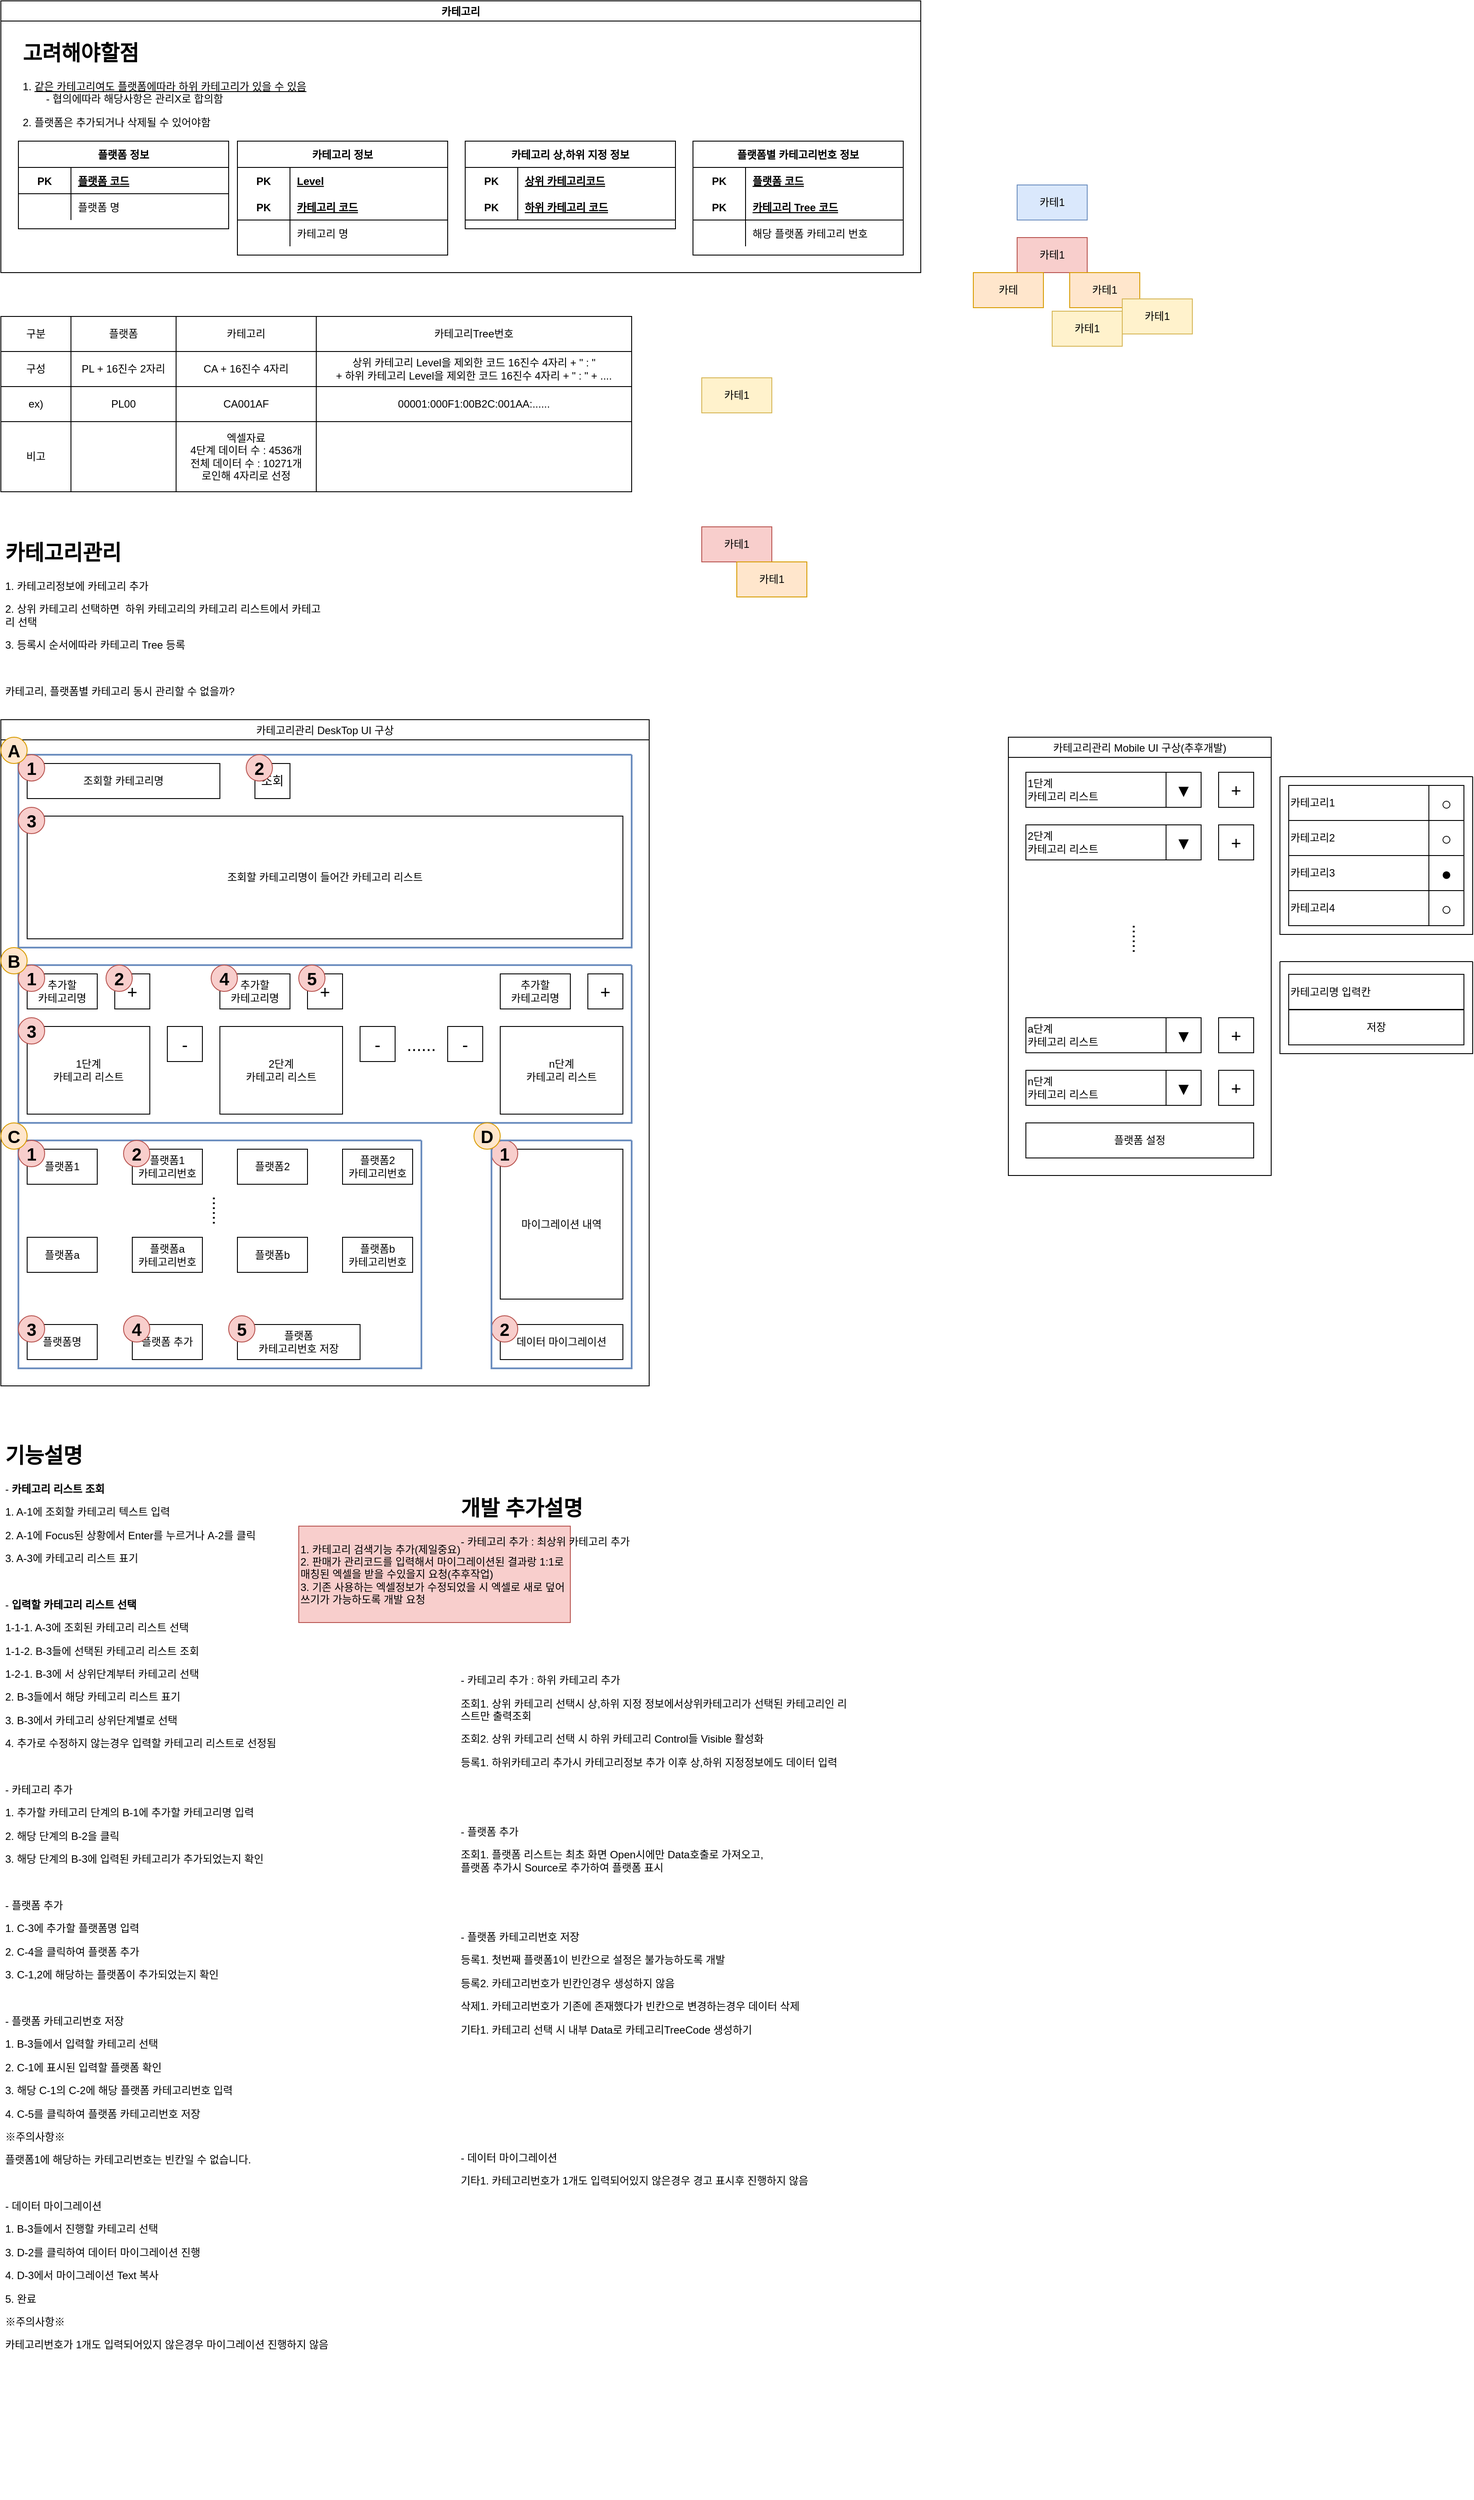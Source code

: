 <mxfile version="20.3.0" type="device" pages="4"><diagram id="NDPjezK18MaiB64n0cyz" name="DB설계"><mxGraphModel dx="1371" dy="865" grid="1" gridSize="10" guides="1" tooltips="1" connect="1" arrows="1" fold="1" page="1" pageScale="1" pageWidth="1169" pageHeight="827" math="0" shadow="0"><root><mxCell id="0"/><mxCell id="1" parent="0"/><mxCell id="afhFM_VO3xqUkSBRndlr-1" value="카테고리" style="swimlane;strokeColor=default;" parent="1" vertex="1"><mxGeometry x="40" y="40" width="1050" height="310" as="geometry"/></mxCell><mxCell id="cWqwtfBL3LncqZWygvOT-2" value="&lt;h1&gt;고려해야할점&lt;/h1&gt;&lt;p&gt;1.&amp;nbsp;&lt;span style=&quot;background-color: initial;&quot;&gt;&lt;u&gt;같은 카테고리여도 플랫폼에따라 하위 카테고리가 있을 수 있음&lt;/u&gt;&lt;br&gt;&lt;span style=&quot;white-space: pre;&quot;&gt;&#9;&lt;/span&gt;- 협의에따라 해당사항은 관리X로 합의함&lt;br&gt;&lt;/span&gt;&lt;/p&gt;&lt;p&gt;&lt;span style=&quot;background-color: initial;&quot;&gt;2. 플랫폼은 추가되거나 삭제될 수 있어야함&lt;/span&gt;&lt;/p&gt;" style="text;html=1;strokeColor=none;fillColor=none;spacing=5;spacingTop=-20;whiteSpace=wrap;overflow=hidden;rounded=0;" parent="afhFM_VO3xqUkSBRndlr-1" vertex="1"><mxGeometry x="20" y="40" width="400" height="120" as="geometry"/></mxCell><mxCell id="qLKBLxps3UQHOs55vGT3-30" value="플랫폼 정보" style="shape=table;startSize=30;container=1;collapsible=1;childLayout=tableLayout;fixedRows=1;rowLines=0;fontStyle=1;align=center;resizeLast=1;strokeColor=default;" parent="afhFM_VO3xqUkSBRndlr-1" vertex="1"><mxGeometry x="20" y="160" width="240" height="100" as="geometry"/></mxCell><mxCell id="qLKBLxps3UQHOs55vGT3-31" value="" style="shape=tableRow;horizontal=0;startSize=0;swimlaneHead=0;swimlaneBody=0;fillColor=none;collapsible=0;dropTarget=0;points=[[0,0.5],[1,0.5]];portConstraint=eastwest;top=0;left=0;right=0;bottom=1;strokeColor=default;" parent="qLKBLxps3UQHOs55vGT3-30" vertex="1"><mxGeometry y="30" width="240" height="30" as="geometry"/></mxCell><mxCell id="qLKBLxps3UQHOs55vGT3-32" value="PK" style="shape=partialRectangle;connectable=0;fillColor=none;top=0;left=0;bottom=0;right=0;fontStyle=1;overflow=hidden;strokeColor=default;" parent="qLKBLxps3UQHOs55vGT3-31" vertex="1"><mxGeometry width="60" height="30" as="geometry"><mxRectangle width="60" height="30" as="alternateBounds"/></mxGeometry></mxCell><mxCell id="qLKBLxps3UQHOs55vGT3-33" value="플랫폼 코드" style="shape=partialRectangle;connectable=0;fillColor=none;top=0;left=0;bottom=0;right=0;align=left;spacingLeft=6;fontStyle=5;overflow=hidden;strokeColor=default;" parent="qLKBLxps3UQHOs55vGT3-31" vertex="1"><mxGeometry x="60" width="180" height="30" as="geometry"><mxRectangle width="180" height="30" as="alternateBounds"/></mxGeometry></mxCell><mxCell id="qLKBLxps3UQHOs55vGT3-34" value="" style="shape=tableRow;horizontal=0;startSize=0;swimlaneHead=0;swimlaneBody=0;fillColor=none;collapsible=0;dropTarget=0;points=[[0,0.5],[1,0.5]];portConstraint=eastwest;top=0;left=0;right=0;bottom=0;strokeColor=default;" parent="qLKBLxps3UQHOs55vGT3-30" vertex="1"><mxGeometry y="60" width="240" height="30" as="geometry"/></mxCell><mxCell id="qLKBLxps3UQHOs55vGT3-35" value="" style="shape=partialRectangle;connectable=0;fillColor=none;top=0;left=0;bottom=0;right=0;editable=1;overflow=hidden;strokeColor=default;" parent="qLKBLxps3UQHOs55vGT3-34" vertex="1"><mxGeometry width="60" height="30" as="geometry"><mxRectangle width="60" height="30" as="alternateBounds"/></mxGeometry></mxCell><mxCell id="qLKBLxps3UQHOs55vGT3-36" value="플랫폼 명" style="shape=partialRectangle;connectable=0;fillColor=none;top=0;left=0;bottom=0;right=0;align=left;spacingLeft=6;overflow=hidden;strokeColor=default;" parent="qLKBLxps3UQHOs55vGT3-34" vertex="1"><mxGeometry x="60" width="180" height="30" as="geometry"><mxRectangle width="180" height="30" as="alternateBounds"/></mxGeometry></mxCell><mxCell id="qLKBLxps3UQHOs55vGT3-43" value="카테고리 정보" style="shape=table;startSize=30;container=1;collapsible=1;childLayout=tableLayout;fixedRows=1;rowLines=0;fontStyle=1;align=center;resizeLast=1;strokeColor=default;" parent="afhFM_VO3xqUkSBRndlr-1" vertex="1"><mxGeometry x="270" y="160" width="240" height="130" as="geometry"/></mxCell><mxCell id="qLKBLxps3UQHOs55vGT3-53" value="" style="shape=tableRow;horizontal=0;startSize=0;swimlaneHead=0;swimlaneBody=0;fillColor=none;collapsible=0;dropTarget=0;points=[[0,0.5],[1,0.5]];portConstraint=eastwest;top=0;left=0;right=0;bottom=0;strokeColor=default;fontStyle=0" parent="qLKBLxps3UQHOs55vGT3-43" vertex="1"><mxGeometry y="30" width="240" height="30" as="geometry"/></mxCell><mxCell id="qLKBLxps3UQHOs55vGT3-54" value="PK" style="shape=partialRectangle;connectable=0;fillColor=none;top=0;left=0;bottom=0;right=0;editable=1;overflow=hidden;strokeColor=default;fontStyle=1" parent="qLKBLxps3UQHOs55vGT3-53" vertex="1"><mxGeometry width="60" height="30" as="geometry"><mxRectangle width="60" height="30" as="alternateBounds"/></mxGeometry></mxCell><mxCell id="qLKBLxps3UQHOs55vGT3-55" value="Level" style="shape=partialRectangle;connectable=0;fillColor=none;top=0;left=0;bottom=0;right=0;align=left;spacingLeft=6;overflow=hidden;strokeColor=default;fontStyle=5" parent="qLKBLxps3UQHOs55vGT3-53" vertex="1"><mxGeometry x="60" width="180" height="30" as="geometry"><mxRectangle width="180" height="30" as="alternateBounds"/></mxGeometry></mxCell><mxCell id="qLKBLxps3UQHOs55vGT3-44" value="" style="shape=tableRow;horizontal=0;startSize=0;swimlaneHead=0;swimlaneBody=0;fillColor=none;collapsible=0;dropTarget=0;points=[[0,0.5],[1,0.5]];portConstraint=eastwest;top=0;left=0;right=0;bottom=1;strokeColor=default;" parent="qLKBLxps3UQHOs55vGT3-43" vertex="1"><mxGeometry y="60" width="240" height="30" as="geometry"/></mxCell><mxCell id="qLKBLxps3UQHOs55vGT3-45" value="PK" style="shape=partialRectangle;connectable=0;fillColor=none;top=0;left=0;bottom=0;right=0;fontStyle=1;overflow=hidden;strokeColor=default;" parent="qLKBLxps3UQHOs55vGT3-44" vertex="1"><mxGeometry width="60" height="30" as="geometry"><mxRectangle width="60" height="30" as="alternateBounds"/></mxGeometry></mxCell><mxCell id="qLKBLxps3UQHOs55vGT3-46" value="카테고리 코드" style="shape=partialRectangle;connectable=0;fillColor=none;top=0;left=0;bottom=0;right=0;align=left;spacingLeft=6;fontStyle=5;overflow=hidden;strokeColor=default;" parent="qLKBLxps3UQHOs55vGT3-44" vertex="1"><mxGeometry x="60" width="180" height="30" as="geometry"><mxRectangle width="180" height="30" as="alternateBounds"/></mxGeometry></mxCell><mxCell id="qLKBLxps3UQHOs55vGT3-47" value="" style="shape=tableRow;horizontal=0;startSize=0;swimlaneHead=0;swimlaneBody=0;fillColor=none;collapsible=0;dropTarget=0;points=[[0,0.5],[1,0.5]];portConstraint=eastwest;top=0;left=0;right=0;bottom=0;strokeColor=default;" parent="qLKBLxps3UQHOs55vGT3-43" vertex="1"><mxGeometry y="90" width="240" height="30" as="geometry"/></mxCell><mxCell id="qLKBLxps3UQHOs55vGT3-48" value="" style="shape=partialRectangle;connectable=0;fillColor=none;top=0;left=0;bottom=0;right=0;editable=1;overflow=hidden;strokeColor=default;" parent="qLKBLxps3UQHOs55vGT3-47" vertex="1"><mxGeometry width="60" height="30" as="geometry"><mxRectangle width="60" height="30" as="alternateBounds"/></mxGeometry></mxCell><mxCell id="qLKBLxps3UQHOs55vGT3-49" value="카테고리 명" style="shape=partialRectangle;connectable=0;fillColor=none;top=0;left=0;bottom=0;right=0;align=left;spacingLeft=6;overflow=hidden;strokeColor=default;" parent="qLKBLxps3UQHOs55vGT3-47" vertex="1"><mxGeometry x="60" width="180" height="30" as="geometry"><mxRectangle width="180" height="30" as="alternateBounds"/></mxGeometry></mxCell><mxCell id="qLKBLxps3UQHOs55vGT3-56" value="카테고리 상,하위 지정 정보" style="shape=table;startSize=30;container=1;collapsible=1;childLayout=tableLayout;fixedRows=1;rowLines=0;fontStyle=1;align=center;resizeLast=1;strokeColor=default;" parent="afhFM_VO3xqUkSBRndlr-1" vertex="1"><mxGeometry x="530" y="160" width="240" height="100" as="geometry"/></mxCell><mxCell id="qLKBLxps3UQHOs55vGT3-57" value="" style="shape=tableRow;horizontal=0;startSize=0;swimlaneHead=0;swimlaneBody=0;fillColor=none;collapsible=0;dropTarget=0;points=[[0,0.5],[1,0.5]];portConstraint=eastwest;top=0;left=0;right=0;bottom=0;strokeColor=default;fontStyle=0" parent="qLKBLxps3UQHOs55vGT3-56" vertex="1"><mxGeometry y="30" width="240" height="30" as="geometry"/></mxCell><mxCell id="qLKBLxps3UQHOs55vGT3-58" value="PK" style="shape=partialRectangle;connectable=0;fillColor=none;top=0;left=0;bottom=0;right=0;editable=1;overflow=hidden;strokeColor=default;fontStyle=1" parent="qLKBLxps3UQHOs55vGT3-57" vertex="1"><mxGeometry width="60" height="30" as="geometry"><mxRectangle width="60" height="30" as="alternateBounds"/></mxGeometry></mxCell><mxCell id="qLKBLxps3UQHOs55vGT3-59" value="상위 카테고리코드" style="shape=partialRectangle;connectable=0;fillColor=none;top=0;left=0;bottom=0;right=0;align=left;spacingLeft=6;overflow=hidden;strokeColor=default;fontStyle=5" parent="qLKBLxps3UQHOs55vGT3-57" vertex="1"><mxGeometry x="60" width="180" height="30" as="geometry"><mxRectangle width="180" height="30" as="alternateBounds"/></mxGeometry></mxCell><mxCell id="qLKBLxps3UQHOs55vGT3-60" value="" style="shape=tableRow;horizontal=0;startSize=0;swimlaneHead=0;swimlaneBody=0;fillColor=none;collapsible=0;dropTarget=0;points=[[0,0.5],[1,0.5]];portConstraint=eastwest;top=0;left=0;right=0;bottom=1;strokeColor=default;" parent="qLKBLxps3UQHOs55vGT3-56" vertex="1"><mxGeometry y="60" width="240" height="30" as="geometry"/></mxCell><mxCell id="qLKBLxps3UQHOs55vGT3-61" value="PK" style="shape=partialRectangle;connectable=0;fillColor=none;top=0;left=0;bottom=0;right=0;fontStyle=1;overflow=hidden;strokeColor=default;" parent="qLKBLxps3UQHOs55vGT3-60" vertex="1"><mxGeometry width="60" height="30" as="geometry"><mxRectangle width="60" height="30" as="alternateBounds"/></mxGeometry></mxCell><mxCell id="qLKBLxps3UQHOs55vGT3-62" value="하위 카테고리 코드" style="shape=partialRectangle;connectable=0;fillColor=none;top=0;left=0;bottom=0;right=0;align=left;spacingLeft=6;fontStyle=5;overflow=hidden;strokeColor=default;" parent="qLKBLxps3UQHOs55vGT3-60" vertex="1"><mxGeometry x="60" width="180" height="30" as="geometry"><mxRectangle width="180" height="30" as="alternateBounds"/></mxGeometry></mxCell><mxCell id="qLKBLxps3UQHOs55vGT3-79" value="플랫폼별 카테고리번호 정보" style="shape=table;startSize=30;container=1;collapsible=1;childLayout=tableLayout;fixedRows=1;rowLines=0;fontStyle=1;align=center;resizeLast=1;strokeColor=default;" parent="afhFM_VO3xqUkSBRndlr-1" vertex="1"><mxGeometry x="790" y="160" width="240" height="130" as="geometry"/></mxCell><mxCell id="qLKBLxps3UQHOs55vGT3-80" value="" style="shape=tableRow;horizontal=0;startSize=0;swimlaneHead=0;swimlaneBody=0;fillColor=none;collapsible=0;dropTarget=0;points=[[0,0.5],[1,0.5]];portConstraint=eastwest;top=0;left=0;right=0;bottom=0;strokeColor=default;fontStyle=0" parent="qLKBLxps3UQHOs55vGT3-79" vertex="1"><mxGeometry y="30" width="240" height="30" as="geometry"/></mxCell><mxCell id="qLKBLxps3UQHOs55vGT3-81" value="PK" style="shape=partialRectangle;connectable=0;fillColor=none;top=0;left=0;bottom=0;right=0;editable=1;overflow=hidden;strokeColor=default;fontStyle=1" parent="qLKBLxps3UQHOs55vGT3-80" vertex="1"><mxGeometry width="60" height="30" as="geometry"><mxRectangle width="60" height="30" as="alternateBounds"/></mxGeometry></mxCell><mxCell id="qLKBLxps3UQHOs55vGT3-82" value="플랫폼 코드" style="shape=partialRectangle;connectable=0;fillColor=none;top=0;left=0;bottom=0;right=0;align=left;spacingLeft=6;overflow=hidden;strokeColor=default;fontStyle=5" parent="qLKBLxps3UQHOs55vGT3-80" vertex="1"><mxGeometry x="60" width="180" height="30" as="geometry"><mxRectangle width="180" height="30" as="alternateBounds"/></mxGeometry></mxCell><mxCell id="qLKBLxps3UQHOs55vGT3-83" value="" style="shape=tableRow;horizontal=0;startSize=0;swimlaneHead=0;swimlaneBody=0;fillColor=none;collapsible=0;dropTarget=0;points=[[0,0.5],[1,0.5]];portConstraint=eastwest;top=0;left=0;right=0;bottom=1;strokeColor=default;" parent="qLKBLxps3UQHOs55vGT3-79" vertex="1"><mxGeometry y="60" width="240" height="30" as="geometry"/></mxCell><mxCell id="qLKBLxps3UQHOs55vGT3-84" value="PK" style="shape=partialRectangle;connectable=0;fillColor=none;top=0;left=0;bottom=0;right=0;fontStyle=1;overflow=hidden;strokeColor=default;" parent="qLKBLxps3UQHOs55vGT3-83" vertex="1"><mxGeometry width="60" height="30" as="geometry"><mxRectangle width="60" height="30" as="alternateBounds"/></mxGeometry></mxCell><mxCell id="qLKBLxps3UQHOs55vGT3-85" value="카테고리 Tree 코드" style="shape=partialRectangle;connectable=0;fillColor=none;top=0;left=0;bottom=0;right=0;align=left;spacingLeft=6;fontStyle=5;overflow=hidden;strokeColor=default;" parent="qLKBLxps3UQHOs55vGT3-83" vertex="1"><mxGeometry x="60" width="180" height="30" as="geometry"><mxRectangle width="180" height="30" as="alternateBounds"/></mxGeometry></mxCell><mxCell id="qLKBLxps3UQHOs55vGT3-86" value="" style="shape=tableRow;horizontal=0;startSize=0;swimlaneHead=0;swimlaneBody=0;fillColor=none;collapsible=0;dropTarget=0;points=[[0,0.5],[1,0.5]];portConstraint=eastwest;top=0;left=0;right=0;bottom=0;strokeColor=default;" parent="qLKBLxps3UQHOs55vGT3-79" vertex="1"><mxGeometry y="90" width="240" height="30" as="geometry"/></mxCell><mxCell id="qLKBLxps3UQHOs55vGT3-87" value="" style="shape=partialRectangle;connectable=0;fillColor=none;top=0;left=0;bottom=0;right=0;editable=1;overflow=hidden;strokeColor=default;" parent="qLKBLxps3UQHOs55vGT3-86" vertex="1"><mxGeometry width="60" height="30" as="geometry"><mxRectangle width="60" height="30" as="alternateBounds"/></mxGeometry></mxCell><mxCell id="qLKBLxps3UQHOs55vGT3-88" value="해당 플랫폼 카테고리 번호" style="shape=partialRectangle;connectable=0;fillColor=none;top=0;left=0;bottom=0;right=0;align=left;spacingLeft=6;overflow=hidden;strokeColor=default;" parent="qLKBLxps3UQHOs55vGT3-86" vertex="1"><mxGeometry x="60" width="180" height="30" as="geometry"><mxRectangle width="180" height="30" as="alternateBounds"/></mxGeometry></mxCell><mxCell id="FRXKsCxcPldyeLia6KNu-47" value="" style="shape=table;html=1;whiteSpace=wrap;startSize=0;container=1;collapsible=0;childLayout=tableLayout;strokeColor=default;" parent="1" vertex="1"><mxGeometry x="40" y="400" width="720" height="200" as="geometry"/></mxCell><mxCell id="FRXKsCxcPldyeLia6KNu-48" value="" style="shape=tableRow;horizontal=0;startSize=0;swimlaneHead=0;swimlaneBody=0;top=0;left=0;bottom=0;right=0;collapsible=0;dropTarget=0;fillColor=none;points=[[0,0.5],[1,0.5]];portConstraint=eastwest;strokeColor=default;" parent="FRXKsCxcPldyeLia6KNu-47" vertex="1"><mxGeometry width="720" height="40" as="geometry"/></mxCell><mxCell id="FRXKsCxcPldyeLia6KNu-49" value="구분" style="shape=partialRectangle;html=1;whiteSpace=wrap;connectable=0;fillColor=none;top=0;left=0;bottom=0;right=0;overflow=hidden;strokeColor=default;" parent="FRXKsCxcPldyeLia6KNu-48" vertex="1"><mxGeometry width="80" height="40" as="geometry"><mxRectangle width="80" height="40" as="alternateBounds"/></mxGeometry></mxCell><mxCell id="FRXKsCxcPldyeLia6KNu-50" value="플랫폼" style="shape=partialRectangle;html=1;whiteSpace=wrap;connectable=0;fillColor=none;top=0;left=0;bottom=0;right=0;overflow=hidden;strokeColor=default;" parent="FRXKsCxcPldyeLia6KNu-48" vertex="1"><mxGeometry x="80" width="120" height="40" as="geometry"><mxRectangle width="120" height="40" as="alternateBounds"/></mxGeometry></mxCell><mxCell id="FRXKsCxcPldyeLia6KNu-51" value="카테고리" style="shape=partialRectangle;html=1;whiteSpace=wrap;connectable=0;fillColor=none;top=0;left=0;bottom=0;right=0;overflow=hidden;strokeColor=default;" parent="FRXKsCxcPldyeLia6KNu-48" vertex="1"><mxGeometry x="200" width="160" height="40" as="geometry"><mxRectangle width="160" height="40" as="alternateBounds"/></mxGeometry></mxCell><mxCell id="FRXKsCxcPldyeLia6KNu-63" value="카테고리Tree번호" style="shape=partialRectangle;html=1;whiteSpace=wrap;connectable=0;fillColor=none;top=0;left=0;bottom=0;right=0;overflow=hidden;strokeColor=default;" parent="FRXKsCxcPldyeLia6KNu-48" vertex="1"><mxGeometry x="360" width="360" height="40" as="geometry"><mxRectangle width="360" height="40" as="alternateBounds"/></mxGeometry></mxCell><mxCell id="FRXKsCxcPldyeLia6KNu-52" value="" style="shape=tableRow;horizontal=0;startSize=0;swimlaneHead=0;swimlaneBody=0;top=0;left=0;bottom=0;right=0;collapsible=0;dropTarget=0;fillColor=none;points=[[0,0.5],[1,0.5]];portConstraint=eastwest;strokeColor=default;" parent="FRXKsCxcPldyeLia6KNu-47" vertex="1"><mxGeometry y="40" width="720" height="40" as="geometry"/></mxCell><mxCell id="FRXKsCxcPldyeLia6KNu-53" value="구성" style="shape=partialRectangle;html=1;whiteSpace=wrap;connectable=0;fillColor=none;top=0;left=0;bottom=0;right=0;overflow=hidden;strokeColor=default;" parent="FRXKsCxcPldyeLia6KNu-52" vertex="1"><mxGeometry width="80" height="40" as="geometry"><mxRectangle width="80" height="40" as="alternateBounds"/></mxGeometry></mxCell><mxCell id="FRXKsCxcPldyeLia6KNu-54" value="PL + 16진수 2자리" style="shape=partialRectangle;html=1;whiteSpace=wrap;connectable=0;fillColor=none;top=0;left=0;bottom=0;right=0;overflow=hidden;strokeColor=default;" parent="FRXKsCxcPldyeLia6KNu-52" vertex="1"><mxGeometry x="80" width="120" height="40" as="geometry"><mxRectangle width="120" height="40" as="alternateBounds"/></mxGeometry></mxCell><mxCell id="FRXKsCxcPldyeLia6KNu-55" value="CA + 16진수 4자리" style="shape=partialRectangle;html=1;whiteSpace=wrap;connectable=0;fillColor=none;top=0;left=0;bottom=0;right=0;overflow=hidden;strokeColor=default;" parent="FRXKsCxcPldyeLia6KNu-52" vertex="1"><mxGeometry x="200" width="160" height="40" as="geometry"><mxRectangle width="160" height="40" as="alternateBounds"/></mxGeometry></mxCell><mxCell id="FRXKsCxcPldyeLia6KNu-64" value="상위 카테고리 Level을 제외한 코드 16진수 4자리 + &quot; : &quot;&lt;br&gt;+ 하위 카테고리 Level을 제외한 코드 16진수 4자리&amp;nbsp;+ &quot; : &quot; + ...." style="shape=partialRectangle;html=1;whiteSpace=wrap;connectable=0;fillColor=none;top=0;left=0;bottom=0;right=0;overflow=hidden;strokeColor=default;" parent="FRXKsCxcPldyeLia6KNu-52" vertex="1"><mxGeometry x="360" width="360" height="40" as="geometry"><mxRectangle width="360" height="40" as="alternateBounds"/></mxGeometry></mxCell><mxCell id="FRXKsCxcPldyeLia6KNu-56" value="" style="shape=tableRow;horizontal=0;startSize=0;swimlaneHead=0;swimlaneBody=0;top=0;left=0;bottom=0;right=0;collapsible=0;dropTarget=0;fillColor=none;points=[[0,0.5],[1,0.5]];portConstraint=eastwest;strokeColor=default;" parent="FRXKsCxcPldyeLia6KNu-47" vertex="1"><mxGeometry y="80" width="720" height="40" as="geometry"/></mxCell><mxCell id="FRXKsCxcPldyeLia6KNu-57" value="ex)" style="shape=partialRectangle;html=1;whiteSpace=wrap;connectable=0;fillColor=none;top=0;left=0;bottom=0;right=0;overflow=hidden;strokeColor=default;" parent="FRXKsCxcPldyeLia6KNu-56" vertex="1"><mxGeometry width="80" height="40" as="geometry"><mxRectangle width="80" height="40" as="alternateBounds"/></mxGeometry></mxCell><mxCell id="FRXKsCxcPldyeLia6KNu-58" value="PL00" style="shape=partialRectangle;html=1;whiteSpace=wrap;connectable=0;fillColor=none;top=0;left=0;bottom=0;right=0;overflow=hidden;strokeColor=default;" parent="FRXKsCxcPldyeLia6KNu-56" vertex="1"><mxGeometry x="80" width="120" height="40" as="geometry"><mxRectangle width="120" height="40" as="alternateBounds"/></mxGeometry></mxCell><mxCell id="FRXKsCxcPldyeLia6KNu-59" value="CA001AF" style="shape=partialRectangle;html=1;whiteSpace=wrap;connectable=0;fillColor=none;top=0;left=0;bottom=0;right=0;overflow=hidden;pointerEvents=1;strokeColor=default;" parent="FRXKsCxcPldyeLia6KNu-56" vertex="1"><mxGeometry x="200" width="160" height="40" as="geometry"><mxRectangle width="160" height="40" as="alternateBounds"/></mxGeometry></mxCell><mxCell id="FRXKsCxcPldyeLia6KNu-65" value="00001:000F1:00B2C:001AA:......" style="shape=partialRectangle;html=1;whiteSpace=wrap;connectable=0;fillColor=none;top=0;left=0;bottom=0;right=0;overflow=hidden;pointerEvents=1;strokeColor=default;" parent="FRXKsCxcPldyeLia6KNu-56" vertex="1"><mxGeometry x="360" width="360" height="40" as="geometry"><mxRectangle width="360" height="40" as="alternateBounds"/></mxGeometry></mxCell><mxCell id="qLKBLxps3UQHOs55vGT3-2" style="shape=tableRow;horizontal=0;startSize=0;swimlaneHead=0;swimlaneBody=0;top=0;left=0;bottom=0;right=0;collapsible=0;dropTarget=0;fillColor=none;points=[[0,0.5],[1,0.5]];portConstraint=eastwest;strokeColor=default;" parent="FRXKsCxcPldyeLia6KNu-47" vertex="1"><mxGeometry y="120" width="720" height="80" as="geometry"/></mxCell><mxCell id="qLKBLxps3UQHOs55vGT3-3" value="비고" style="shape=partialRectangle;html=1;whiteSpace=wrap;connectable=0;fillColor=none;top=0;left=0;bottom=0;right=0;overflow=hidden;strokeColor=default;" parent="qLKBLxps3UQHOs55vGT3-2" vertex="1"><mxGeometry width="80" height="80" as="geometry"><mxRectangle width="80" height="80" as="alternateBounds"/></mxGeometry></mxCell><mxCell id="qLKBLxps3UQHOs55vGT3-4" style="shape=partialRectangle;html=1;whiteSpace=wrap;connectable=0;fillColor=none;top=0;left=0;bottom=0;right=0;overflow=hidden;strokeColor=default;" parent="qLKBLxps3UQHOs55vGT3-2" vertex="1"><mxGeometry x="80" width="120" height="80" as="geometry"><mxRectangle width="120" height="80" as="alternateBounds"/></mxGeometry></mxCell><mxCell id="qLKBLxps3UQHOs55vGT3-5" value="엑셀자료&lt;br&gt;4단계 데이터 수 : 4536개&lt;br&gt;전체 데이터 수 : 10271개&lt;br&gt;로인해 4자리로 선정" style="shape=partialRectangle;html=1;whiteSpace=wrap;connectable=0;fillColor=none;top=0;left=0;bottom=0;right=0;overflow=hidden;pointerEvents=1;strokeColor=default;" parent="qLKBLxps3UQHOs55vGT3-2" vertex="1"><mxGeometry x="200" width="160" height="80" as="geometry"><mxRectangle width="160" height="80" as="alternateBounds"/></mxGeometry></mxCell><mxCell id="qLKBLxps3UQHOs55vGT3-6" style="shape=partialRectangle;html=1;whiteSpace=wrap;connectable=0;fillColor=none;top=0;left=0;bottom=0;right=0;overflow=hidden;pointerEvents=1;strokeColor=default;" parent="qLKBLxps3UQHOs55vGT3-2" vertex="1"><mxGeometry x="360" width="360" height="80" as="geometry"><mxRectangle width="360" height="80" as="alternateBounds"/></mxGeometry></mxCell><mxCell id="Kyw1nHTBqE5FUdKva8fa-1" value="&lt;h1&gt;카테고리관리&lt;/h1&gt;&lt;p&gt;1. 카테고리정보에 카테고리 추가&lt;/p&gt;&lt;p&gt;2. 상위 카테고리 선택하면&amp;nbsp; 하위 카테고리의 카테고리 리스트에서 카테고리 선택&lt;/p&gt;&lt;p&gt;3. 등록시 순서에따라 카테고리 Tree 등록&lt;/p&gt;&lt;p&gt;&lt;br&gt;&lt;/p&gt;&lt;p&gt;카테고리, 플랫폼별 카테고리 동시 관리할 수 없을까?&lt;/p&gt;" style="text;html=1;strokeColor=none;fillColor=none;spacing=5;spacingTop=-20;whiteSpace=wrap;overflow=hidden;rounded=0;" parent="1" vertex="1"><mxGeometry x="40" y="650" width="370" height="200" as="geometry"/></mxCell><mxCell id="FaZLp3eRgqEMLZl_TR2n-55" value="카테고리관리 DeskTop UI 구상" style="swimlane;fontSize=12;fontStyle=0" parent="1" vertex="1"><mxGeometry x="40" y="860" width="740" height="760" as="geometry"/></mxCell><mxCell id="f1eOrTRFj1ysWR_DS-FK-4" value="데이터 마이그레이션" style="rounded=0;whiteSpace=wrap;html=1;" parent="FaZLp3eRgqEMLZl_TR2n-55" vertex="1"><mxGeometry x="570" y="690" width="140" height="40" as="geometry"/></mxCell><mxCell id="f1eOrTRFj1ysWR_DS-FK-6" value="마이그레이션 내역" style="rounded=0;whiteSpace=wrap;html=1;" parent="FaZLp3eRgqEMLZl_TR2n-55" vertex="1"><mxGeometry x="570" y="490" width="140" height="171" as="geometry"/></mxCell><mxCell id="f1eOrTRFj1ysWR_DS-FK-5" value="1" style="ellipse;whiteSpace=wrap;html=1;fontSize=20;fontStyle=1;fillColor=#f8cecc;strokeColor=#b85450;" parent="FaZLp3eRgqEMLZl_TR2n-55" vertex="1"><mxGeometry x="560" y="480" width="30" height="30" as="geometry"/></mxCell><mxCell id="f1eOrTRFj1ysWR_DS-FK-9" value="2" style="ellipse;whiteSpace=wrap;html=1;fontSize=20;fontStyle=1;fillColor=#f8cecc;strokeColor=#b85450;" parent="FaZLp3eRgqEMLZl_TR2n-55" vertex="1"><mxGeometry x="560" y="680" width="30" height="30" as="geometry"/></mxCell><mxCell id="fBKcc1kXg2iorRsBzhDe-5" value="" style="swimlane;startSize=0;fontSize=14;fillColor=#dae8fc;strokeColor=#6c8ebf;strokeWidth=2;" vertex="1" parent="FaZLp3eRgqEMLZl_TR2n-55"><mxGeometry x="20" y="40" width="700" height="220" as="geometry"/></mxCell><mxCell id="fBKcc1kXg2iorRsBzhDe-1" value="조회할 카테고리명" style="rounded=0;whiteSpace=wrap;html=1;" vertex="1" parent="fBKcc1kXg2iorRsBzhDe-5"><mxGeometry x="10" y="10" width="220" height="40" as="geometry"/></mxCell><mxCell id="fBKcc1kXg2iorRsBzhDe-2" value="조회" style="rounded=0;whiteSpace=wrap;html=1;fontSize=14;" vertex="1" parent="fBKcc1kXg2iorRsBzhDe-5"><mxGeometry x="270" y="10" width="40" height="40" as="geometry"/></mxCell><mxCell id="fBKcc1kXg2iorRsBzhDe-3" value="조회할 카테고리명이 들어간 카테고리 리스트" style="rounded=0;whiteSpace=wrap;html=1;" vertex="1" parent="fBKcc1kXg2iorRsBzhDe-5"><mxGeometry x="10" y="70" width="680" height="140" as="geometry"/></mxCell><mxCell id="fBKcc1kXg2iorRsBzhDe-16" value="1" style="ellipse;whiteSpace=wrap;html=1;fontSize=20;fontStyle=1;fillColor=#f8cecc;strokeColor=#b85450;" vertex="1" parent="fBKcc1kXg2iorRsBzhDe-5"><mxGeometry width="30" height="30" as="geometry"/></mxCell><mxCell id="fBKcc1kXg2iorRsBzhDe-17" value="2" style="ellipse;whiteSpace=wrap;html=1;fontSize=20;fontStyle=1;fillColor=#f8cecc;strokeColor=#b85450;" vertex="1" parent="fBKcc1kXg2iorRsBzhDe-5"><mxGeometry x="260" width="30" height="30" as="geometry"/></mxCell><mxCell id="fBKcc1kXg2iorRsBzhDe-18" value="3" style="ellipse;whiteSpace=wrap;html=1;fontSize=20;fontStyle=1;fillColor=#f8cecc;strokeColor=#b85450;" vertex="1" parent="fBKcc1kXg2iorRsBzhDe-5"><mxGeometry y="60" width="30" height="30" as="geometry"/></mxCell><mxCell id="fBKcc1kXg2iorRsBzhDe-6" value="" style="swimlane;startSize=0;fontSize=14;fillColor=#dae8fc;strokeColor=#6c8ebf;strokeWidth=2;" vertex="1" parent="FaZLp3eRgqEMLZl_TR2n-55"><mxGeometry x="20" y="280" width="700" height="180" as="geometry"/></mxCell><mxCell id="FaZLp3eRgqEMLZl_TR2n-5" value="1단계&lt;br&gt;카테고리 리스트" style="rounded=0;whiteSpace=wrap;html=1;" parent="fBKcc1kXg2iorRsBzhDe-6" vertex="1"><mxGeometry x="10" y="70" width="140" height="100" as="geometry"/></mxCell><mxCell id="FaZLp3eRgqEMLZl_TR2n-7" value="추가할&lt;br&gt;카테고리명" style="rounded=0;whiteSpace=wrap;html=1;" parent="fBKcc1kXg2iorRsBzhDe-6" vertex="1"><mxGeometry x="10" y="10" width="80" height="40" as="geometry"/></mxCell><mxCell id="FaZLp3eRgqEMLZl_TR2n-8" value="+" style="rounded=0;whiteSpace=wrap;html=1;fontSize=20;" parent="fBKcc1kXg2iorRsBzhDe-6" vertex="1"><mxGeometry x="110" y="10" width="40" height="40" as="geometry"/></mxCell><mxCell id="FaZLp3eRgqEMLZl_TR2n-12" value="-" style="rounded=0;whiteSpace=wrap;html=1;fontSize=20;" parent="fBKcc1kXg2iorRsBzhDe-6" vertex="1"><mxGeometry x="170" y="70" width="40" height="40" as="geometry"/></mxCell><mxCell id="FaZLp3eRgqEMLZl_TR2n-25" value="2단계&lt;br&gt;카테고리 리스트" style="rounded=0;whiteSpace=wrap;html=1;" parent="fBKcc1kXg2iorRsBzhDe-6" vertex="1"><mxGeometry x="230" y="70" width="140" height="100" as="geometry"/></mxCell><mxCell id="FaZLp3eRgqEMLZl_TR2n-26" value="추가할&lt;br&gt;카테고리명" style="rounded=0;whiteSpace=wrap;html=1;" parent="fBKcc1kXg2iorRsBzhDe-6" vertex="1"><mxGeometry x="230" y="10" width="80" height="40" as="geometry"/></mxCell><mxCell id="FaZLp3eRgqEMLZl_TR2n-27" value="+" style="rounded=0;whiteSpace=wrap;html=1;fontSize=20;" parent="fBKcc1kXg2iorRsBzhDe-6" vertex="1"><mxGeometry x="330" y="10" width="40" height="40" as="geometry"/></mxCell><mxCell id="FaZLp3eRgqEMLZl_TR2n-28" value="-" style="rounded=0;whiteSpace=wrap;html=1;fontSize=20;" parent="fBKcc1kXg2iorRsBzhDe-6" vertex="1"><mxGeometry x="390" y="70" width="40" height="40" as="geometry"/></mxCell><mxCell id="FaZLp3eRgqEMLZl_TR2n-29" value="n단계&lt;br&gt;카테고리 리스트" style="rounded=0;whiteSpace=wrap;html=1;" parent="fBKcc1kXg2iorRsBzhDe-6" vertex="1"><mxGeometry x="550" y="70" width="140" height="100" as="geometry"/></mxCell><mxCell id="FaZLp3eRgqEMLZl_TR2n-30" value="추가할&lt;br&gt;카테고리명" style="rounded=0;whiteSpace=wrap;html=1;" parent="fBKcc1kXg2iorRsBzhDe-6" vertex="1"><mxGeometry x="550" y="10" width="80" height="40" as="geometry"/></mxCell><mxCell id="FaZLp3eRgqEMLZl_TR2n-31" value="+" style="rounded=0;whiteSpace=wrap;html=1;fontSize=20;" parent="fBKcc1kXg2iorRsBzhDe-6" vertex="1"><mxGeometry x="650" y="10" width="40" height="40" as="geometry"/></mxCell><mxCell id="FaZLp3eRgqEMLZl_TR2n-33" value="-" style="rounded=0;whiteSpace=wrap;html=1;fontSize=20;" parent="fBKcc1kXg2iorRsBzhDe-6" vertex="1"><mxGeometry x="490" y="70" width="40" height="40" as="geometry"/></mxCell><mxCell id="FaZLp3eRgqEMLZl_TR2n-52" value="......" style="text;html=1;strokeColor=none;fillColor=none;align=center;verticalAlign=middle;whiteSpace=wrap;rounded=0;fontSize=20;rotation=0;" parent="fBKcc1kXg2iorRsBzhDe-6" vertex="1"><mxGeometry x="430" y="70" width="60" height="40" as="geometry"/></mxCell><mxCell id="FaZLp3eRgqEMLZl_TR2n-59" value="1" style="ellipse;whiteSpace=wrap;html=1;fontSize=20;fontStyle=1;fillColor=#f8cecc;strokeColor=#b85450;" parent="fBKcc1kXg2iorRsBzhDe-6" vertex="1"><mxGeometry width="30" height="30" as="geometry"/></mxCell><mxCell id="FaZLp3eRgqEMLZl_TR2n-60" value="2" style="ellipse;whiteSpace=wrap;html=1;fontSize=20;fontStyle=1;fillColor=#f8cecc;strokeColor=#b85450;" parent="fBKcc1kXg2iorRsBzhDe-6" vertex="1"><mxGeometry x="100" width="30" height="30" as="geometry"/></mxCell><mxCell id="FaZLp3eRgqEMLZl_TR2n-62" value="4" style="ellipse;whiteSpace=wrap;html=1;fontSize=20;fontStyle=1;fillColor=#f8cecc;strokeColor=#b85450;" parent="fBKcc1kXg2iorRsBzhDe-6" vertex="1"><mxGeometry x="220" width="30" height="30" as="geometry"/></mxCell><mxCell id="FaZLp3eRgqEMLZl_TR2n-63" value="5" style="ellipse;whiteSpace=wrap;html=1;fontSize=20;fontStyle=1;fillColor=#f8cecc;strokeColor=#b85450;" parent="fBKcc1kXg2iorRsBzhDe-6" vertex="1"><mxGeometry x="320" width="30" height="30" as="geometry"/></mxCell><mxCell id="FaZLp3eRgqEMLZl_TR2n-61" value="3" style="ellipse;whiteSpace=wrap;html=1;fontSize=20;fontStyle=1;fillColor=#f8cecc;strokeColor=#b85450;" parent="fBKcc1kXg2iorRsBzhDe-6" vertex="1"><mxGeometry y="60" width="30" height="30" as="geometry"/></mxCell><mxCell id="fBKcc1kXg2iorRsBzhDe-11" value="" style="swimlane;startSize=0;fontSize=14;fillColor=#dae8fc;strokeColor=#6c8ebf;strokeWidth=2;" vertex="1" parent="FaZLp3eRgqEMLZl_TR2n-55"><mxGeometry x="20" y="480" width="460" height="260" as="geometry"/></mxCell><mxCell id="FaZLp3eRgqEMLZl_TR2n-32" value="......" style="text;html=1;strokeColor=none;fillColor=none;align=center;verticalAlign=middle;whiteSpace=wrap;rounded=0;fontSize=20;rotation=90;" parent="fBKcc1kXg2iorRsBzhDe-11" vertex="1"><mxGeometry x="200" y="60" width="60" height="40" as="geometry"/></mxCell><mxCell id="FaZLp3eRgqEMLZl_TR2n-34" value="플랫폼1" style="rounded=0;whiteSpace=wrap;html=1;" parent="fBKcc1kXg2iorRsBzhDe-11" vertex="1"><mxGeometry x="10" y="10" width="80" height="40" as="geometry"/></mxCell><mxCell id="FaZLp3eRgqEMLZl_TR2n-35" value="플랫폼1&lt;br&gt;카테고리번호" style="rounded=0;whiteSpace=wrap;html=1;" parent="fBKcc1kXg2iorRsBzhDe-11" vertex="1"><mxGeometry x="130" y="10" width="80" height="40" as="geometry"/></mxCell><mxCell id="FaZLp3eRgqEMLZl_TR2n-36" value="플랫폼2" style="rounded=0;whiteSpace=wrap;html=1;" parent="fBKcc1kXg2iorRsBzhDe-11" vertex="1"><mxGeometry x="250" y="10" width="80" height="40" as="geometry"/></mxCell><mxCell id="FaZLp3eRgqEMLZl_TR2n-37" value="플랫폼2&lt;br&gt;카테고리번호" style="rounded=0;whiteSpace=wrap;html=1;" parent="fBKcc1kXg2iorRsBzhDe-11" vertex="1"><mxGeometry x="370" y="10" width="80" height="40" as="geometry"/></mxCell><mxCell id="FaZLp3eRgqEMLZl_TR2n-43" value="플랫폼a" style="rounded=0;whiteSpace=wrap;html=1;" parent="fBKcc1kXg2iorRsBzhDe-11" vertex="1"><mxGeometry x="10" y="110.5" width="80" height="40" as="geometry"/></mxCell><mxCell id="FaZLp3eRgqEMLZl_TR2n-44" value="플랫폼a&lt;br&gt;카테고리번호" style="rounded=0;whiteSpace=wrap;html=1;" parent="fBKcc1kXg2iorRsBzhDe-11" vertex="1"><mxGeometry x="130" y="110.5" width="80" height="40" as="geometry"/></mxCell><mxCell id="FaZLp3eRgqEMLZl_TR2n-45" value="플랫폼b" style="rounded=0;whiteSpace=wrap;html=1;" parent="fBKcc1kXg2iorRsBzhDe-11" vertex="1"><mxGeometry x="250" y="110.5" width="80" height="40" as="geometry"/></mxCell><mxCell id="FaZLp3eRgqEMLZl_TR2n-46" value="플랫폼b&lt;br&gt;카테고리번호" style="rounded=0;whiteSpace=wrap;html=1;" parent="fBKcc1kXg2iorRsBzhDe-11" vertex="1"><mxGeometry x="370" y="110.5" width="80" height="40" as="geometry"/></mxCell><mxCell id="FaZLp3eRgqEMLZl_TR2n-49" value="플랫폼명" style="rounded=0;whiteSpace=wrap;html=1;" parent="fBKcc1kXg2iorRsBzhDe-11" vertex="1"><mxGeometry x="10" y="210" width="80" height="40" as="geometry"/></mxCell><mxCell id="FaZLp3eRgqEMLZl_TR2n-51" value="플랫폼 추가" style="rounded=0;whiteSpace=wrap;html=1;" parent="fBKcc1kXg2iorRsBzhDe-11" vertex="1"><mxGeometry x="130" y="210" width="80" height="40" as="geometry"/></mxCell><mxCell id="FaZLp3eRgqEMLZl_TR2n-58" value="플랫폼&lt;br&gt;카테고리번호 저장" style="rounded=0;whiteSpace=wrap;html=1;" parent="fBKcc1kXg2iorRsBzhDe-11" vertex="1"><mxGeometry x="250" y="210" width="140" height="40" as="geometry"/></mxCell><mxCell id="FaZLp3eRgqEMLZl_TR2n-67" value="4" style="ellipse;whiteSpace=wrap;html=1;fontSize=20;fontStyle=1;fillColor=#f8cecc;strokeColor=#b85450;" parent="fBKcc1kXg2iorRsBzhDe-11" vertex="1"><mxGeometry x="120" y="200" width="30" height="30" as="geometry"/></mxCell><mxCell id="FaZLp3eRgqEMLZl_TR2n-68" value="5" style="ellipse;whiteSpace=wrap;html=1;fontSize=20;fontStyle=1;fillColor=#f8cecc;strokeColor=#b85450;" parent="fBKcc1kXg2iorRsBzhDe-11" vertex="1"><mxGeometry x="240" y="200" width="30" height="30" as="geometry"/></mxCell><mxCell id="FaZLp3eRgqEMLZl_TR2n-64" value="1" style="ellipse;whiteSpace=wrap;html=1;fontSize=20;fontStyle=1;fillColor=#f8cecc;strokeColor=#b85450;" parent="fBKcc1kXg2iorRsBzhDe-11" vertex="1"><mxGeometry width="30" height="30" as="geometry"/></mxCell><mxCell id="FaZLp3eRgqEMLZl_TR2n-65" value="2" style="ellipse;whiteSpace=wrap;html=1;fontSize=20;fontStyle=1;fillColor=#f8cecc;strokeColor=#b85450;" parent="fBKcc1kXg2iorRsBzhDe-11" vertex="1"><mxGeometry x="120" width="30" height="30" as="geometry"/></mxCell><mxCell id="FaZLp3eRgqEMLZl_TR2n-66" value="3" style="ellipse;whiteSpace=wrap;html=1;fontSize=20;fontStyle=1;fillColor=#f8cecc;strokeColor=#b85450;" parent="fBKcc1kXg2iorRsBzhDe-11" vertex="1"><mxGeometry y="200" width="30" height="30" as="geometry"/></mxCell><mxCell id="fBKcc1kXg2iorRsBzhDe-13" value="" style="swimlane;startSize=0;fontSize=14;fillColor=#dae8fc;strokeColor=#6c8ebf;strokeWidth=2;" vertex="1" parent="FaZLp3eRgqEMLZl_TR2n-55"><mxGeometry x="560" y="480" width="160" height="260" as="geometry"/></mxCell><mxCell id="fBKcc1kXg2iorRsBzhDe-15" value="A" style="ellipse;whiteSpace=wrap;html=1;fontSize=20;fontStyle=1;fillColor=#ffe6cc;strokeColor=#d79b00;" vertex="1" parent="FaZLp3eRgqEMLZl_TR2n-55"><mxGeometry y="20" width="30" height="30" as="geometry"/></mxCell><mxCell id="fBKcc1kXg2iorRsBzhDe-19" value="B" style="ellipse;whiteSpace=wrap;html=1;fontSize=20;fontStyle=1;fillColor=#ffe6cc;strokeColor=#d79b00;" vertex="1" parent="FaZLp3eRgqEMLZl_TR2n-55"><mxGeometry y="260" width="30" height="30" as="geometry"/></mxCell><mxCell id="fBKcc1kXg2iorRsBzhDe-33" value="C" style="ellipse;whiteSpace=wrap;html=1;fontSize=20;fontStyle=1;fillColor=#ffe6cc;strokeColor=#d79b00;" vertex="1" parent="FaZLp3eRgqEMLZl_TR2n-55"><mxGeometry y="460" width="30" height="30" as="geometry"/></mxCell><mxCell id="fBKcc1kXg2iorRsBzhDe-34" value="D" style="ellipse;whiteSpace=wrap;html=1;fontSize=20;fontStyle=1;fillColor=#ffe6cc;strokeColor=#d79b00;" vertex="1" parent="FaZLp3eRgqEMLZl_TR2n-55"><mxGeometry x="540" y="460" width="30" height="30" as="geometry"/></mxCell><mxCell id="FaZLp3eRgqEMLZl_TR2n-70" value="카테고리관리 Mobile UI 구상(추후개발)" style="swimlane;fontSize=12;fontStyle=0" parent="1" vertex="1"><mxGeometry x="1190" y="880" width="300" height="500" as="geometry"/></mxCell><mxCell id="FaZLp3eRgqEMLZl_TR2n-71" value="1단계&lt;br&gt;카테고리 리스트" style="rounded=0;whiteSpace=wrap;html=1;align=left;" parent="FaZLp3eRgqEMLZl_TR2n-70" vertex="1"><mxGeometry x="20" y="40" width="200" height="40" as="geometry"/></mxCell><mxCell id="FaZLp3eRgqEMLZl_TR2n-73" value="▼" style="rounded=0;whiteSpace=wrap;html=1;fontSize=20;" parent="FaZLp3eRgqEMLZl_TR2n-70" vertex="1"><mxGeometry x="180" y="40" width="40" height="40" as="geometry"/></mxCell><mxCell id="FaZLp3eRgqEMLZl_TR2n-111" value="+" style="rounded=0;whiteSpace=wrap;html=1;fontSize=20;" parent="FaZLp3eRgqEMLZl_TR2n-70" vertex="1"><mxGeometry x="240" y="40" width="40" height="40" as="geometry"/></mxCell><mxCell id="FaZLp3eRgqEMLZl_TR2n-112" value="2단계&lt;br&gt;카테고리 리스트" style="rounded=0;whiteSpace=wrap;html=1;align=left;" parent="FaZLp3eRgqEMLZl_TR2n-70" vertex="1"><mxGeometry x="20" y="100" width="200" height="40" as="geometry"/></mxCell><mxCell id="FaZLp3eRgqEMLZl_TR2n-113" value="▼" style="rounded=0;whiteSpace=wrap;html=1;fontSize=20;" parent="FaZLp3eRgqEMLZl_TR2n-70" vertex="1"><mxGeometry x="180" y="100" width="40" height="40" as="geometry"/></mxCell><mxCell id="FaZLp3eRgqEMLZl_TR2n-114" value="+" style="rounded=0;whiteSpace=wrap;html=1;fontSize=20;" parent="FaZLp3eRgqEMLZl_TR2n-70" vertex="1"><mxGeometry x="240" y="100" width="40" height="40" as="geometry"/></mxCell><mxCell id="FaZLp3eRgqEMLZl_TR2n-115" value="플랫폼 설정" style="rounded=0;whiteSpace=wrap;html=1;" parent="FaZLp3eRgqEMLZl_TR2n-70" vertex="1"><mxGeometry x="20" y="440" width="260" height="40" as="geometry"/></mxCell><mxCell id="FaZLp3eRgqEMLZl_TR2n-116" value="......" style="text;html=1;strokeColor=none;fillColor=none;align=center;verticalAlign=middle;whiteSpace=wrap;rounded=0;fontSize=20;rotation=90;" parent="FaZLp3eRgqEMLZl_TR2n-70" vertex="1"><mxGeometry x="80" y="210" width="140" height="40" as="geometry"/></mxCell><mxCell id="FaZLp3eRgqEMLZl_TR2n-117" value="a단계&lt;br&gt;카테고리 리스트" style="rounded=0;whiteSpace=wrap;html=1;align=left;" parent="FaZLp3eRgqEMLZl_TR2n-70" vertex="1"><mxGeometry x="20" y="320" width="200" height="40" as="geometry"/></mxCell><mxCell id="FaZLp3eRgqEMLZl_TR2n-118" value="▼" style="rounded=0;whiteSpace=wrap;html=1;fontSize=20;" parent="FaZLp3eRgqEMLZl_TR2n-70" vertex="1"><mxGeometry x="180" y="320" width="40" height="40" as="geometry"/></mxCell><mxCell id="FaZLp3eRgqEMLZl_TR2n-119" value="+" style="rounded=0;whiteSpace=wrap;html=1;fontSize=20;" parent="FaZLp3eRgqEMLZl_TR2n-70" vertex="1"><mxGeometry x="240" y="320" width="40" height="40" as="geometry"/></mxCell><mxCell id="FaZLp3eRgqEMLZl_TR2n-120" value="n단계&lt;br&gt;카테고리 리스트" style="rounded=0;whiteSpace=wrap;html=1;align=left;" parent="FaZLp3eRgqEMLZl_TR2n-70" vertex="1"><mxGeometry x="20" y="380" width="200" height="40" as="geometry"/></mxCell><mxCell id="FaZLp3eRgqEMLZl_TR2n-121" value="▼" style="rounded=0;whiteSpace=wrap;html=1;fontSize=20;" parent="FaZLp3eRgqEMLZl_TR2n-70" vertex="1"><mxGeometry x="180" y="380" width="40" height="40" as="geometry"/></mxCell><mxCell id="FaZLp3eRgqEMLZl_TR2n-122" value="+" style="rounded=0;whiteSpace=wrap;html=1;fontSize=20;" parent="FaZLp3eRgqEMLZl_TR2n-70" vertex="1"><mxGeometry x="240" y="380" width="40" height="40" as="geometry"/></mxCell><mxCell id="FaZLp3eRgqEMLZl_TR2n-133" value="" style="swimlane;startSize=0;fontSize=20;" parent="1" vertex="1"><mxGeometry x="1500" y="1136" width="220" height="105" as="geometry"/></mxCell><mxCell id="FaZLp3eRgqEMLZl_TR2n-131" value="카테고리명 입력칸" style="rounded=0;whiteSpace=wrap;html=1;align=left;" parent="FaZLp3eRgqEMLZl_TR2n-133" vertex="1"><mxGeometry x="10" y="14.5" width="200" height="40" as="geometry"/></mxCell><mxCell id="FaZLp3eRgqEMLZl_TR2n-132" value="저장" style="rounded=0;whiteSpace=wrap;html=1;align=center;" parent="FaZLp3eRgqEMLZl_TR2n-133" vertex="1"><mxGeometry x="10" y="55" width="200" height="40" as="geometry"/></mxCell><mxCell id="FaZLp3eRgqEMLZl_TR2n-134" value="" style="swimlane;startSize=0;fontSize=20;" parent="1" vertex="1"><mxGeometry x="1500" y="925" width="220" height="180" as="geometry"/></mxCell><mxCell id="FaZLp3eRgqEMLZl_TR2n-123" value="카테고리1" style="rounded=0;whiteSpace=wrap;html=1;align=left;" parent="FaZLp3eRgqEMLZl_TR2n-134" vertex="1"><mxGeometry x="10" y="10" width="200" height="40" as="geometry"/></mxCell><mxCell id="FaZLp3eRgqEMLZl_TR2n-124" value="○" style="rounded=0;whiteSpace=wrap;html=1;fontSize=20;" parent="FaZLp3eRgqEMLZl_TR2n-134" vertex="1"><mxGeometry x="170" y="10" width="40" height="40" as="geometry"/></mxCell><mxCell id="FaZLp3eRgqEMLZl_TR2n-125" value="카테고리2" style="rounded=0;whiteSpace=wrap;html=1;align=left;" parent="FaZLp3eRgqEMLZl_TR2n-134" vertex="1"><mxGeometry x="10" y="50" width="200" height="40" as="geometry"/></mxCell><mxCell id="FaZLp3eRgqEMLZl_TR2n-126" value="○" style="rounded=0;whiteSpace=wrap;html=1;fontSize=20;" parent="FaZLp3eRgqEMLZl_TR2n-134" vertex="1"><mxGeometry x="170" y="50" width="40" height="40" as="geometry"/></mxCell><mxCell id="FaZLp3eRgqEMLZl_TR2n-127" value="카테고리3" style="rounded=0;whiteSpace=wrap;html=1;align=left;" parent="FaZLp3eRgqEMLZl_TR2n-134" vertex="1"><mxGeometry x="10" y="90" width="200" height="40" as="geometry"/></mxCell><mxCell id="FaZLp3eRgqEMLZl_TR2n-128" value="●" style="rounded=0;whiteSpace=wrap;html=1;fontSize=20;" parent="FaZLp3eRgqEMLZl_TR2n-134" vertex="1"><mxGeometry x="170" y="90" width="40" height="40" as="geometry"/></mxCell><mxCell id="FaZLp3eRgqEMLZl_TR2n-129" value="카테고리4" style="rounded=0;whiteSpace=wrap;html=1;align=left;" parent="FaZLp3eRgqEMLZl_TR2n-134" vertex="1"><mxGeometry x="10" y="130" width="200" height="40" as="geometry"/></mxCell><mxCell id="FaZLp3eRgqEMLZl_TR2n-130" value="○" style="rounded=0;whiteSpace=wrap;html=1;fontSize=20;" parent="FaZLp3eRgqEMLZl_TR2n-134" vertex="1"><mxGeometry x="170" y="130" width="40" height="40" as="geometry"/></mxCell><mxCell id="f1eOrTRFj1ysWR_DS-FK-10" value="카테1" style="rounded=0;whiteSpace=wrap;html=1;fontSize=12;fillColor=#f8cecc;strokeColor=#b85450;" parent="1" vertex="1"><mxGeometry x="1200" y="310" width="80" height="40" as="geometry"/></mxCell><mxCell id="f1eOrTRFj1ysWR_DS-FK-11" value="카테" style="rounded=0;whiteSpace=wrap;html=1;fontSize=12;fillColor=#ffe6cc;strokeColor=#d79b00;" parent="1" vertex="1"><mxGeometry x="1150" y="350" width="80" height="40" as="geometry"/></mxCell><mxCell id="f1eOrTRFj1ysWR_DS-FK-12" value="카테1" style="rounded=0;whiteSpace=wrap;html=1;fontSize=12;fillColor=#ffe6cc;strokeColor=#d79b00;" parent="1" vertex="1"><mxGeometry x="1260" y="350" width="80" height="40" as="geometry"/></mxCell><mxCell id="f1eOrTRFj1ysWR_DS-FK-13" value="카테1" style="rounded=0;whiteSpace=wrap;html=1;fontSize=12;fillColor=#f8cecc;strokeColor=#b85450;" parent="1" vertex="1"><mxGeometry x="840" y="640" width="80" height="40" as="geometry"/></mxCell><mxCell id="f1eOrTRFj1ysWR_DS-FK-14" value="카테1" style="rounded=0;whiteSpace=wrap;html=1;fontSize=12;fillColor=#ffe6cc;strokeColor=#d79b00;" parent="1" vertex="1"><mxGeometry x="880" y="680" width="80" height="40" as="geometry"/></mxCell><mxCell id="f1eOrTRFj1ysWR_DS-FK-15" value="카테1" style="rounded=0;whiteSpace=wrap;html=1;fontSize=12;fillColor=#fff2cc;strokeColor=#d6b656;" parent="1" vertex="1"><mxGeometry x="840" y="470" width="80" height="40" as="geometry"/></mxCell><mxCell id="f1eOrTRFj1ysWR_DS-FK-16" value="카테1" style="rounded=0;whiteSpace=wrap;html=1;fontSize=12;fillColor=#fff2cc;strokeColor=#d6b656;" parent="1" vertex="1"><mxGeometry x="1320" y="380" width="80" height="40" as="geometry"/></mxCell><mxCell id="f1eOrTRFj1ysWR_DS-FK-17" value="카테1" style="rounded=0;whiteSpace=wrap;html=1;fontSize=12;fillColor=#fff2cc;strokeColor=#d6b656;" parent="1" vertex="1"><mxGeometry x="1240" y="394" width="80" height="40" as="geometry"/></mxCell><mxCell id="f1eOrTRFj1ysWR_DS-FK-21" value="카테1" style="rounded=0;whiteSpace=wrap;html=1;fontSize=12;fillColor=#dae8fc;strokeColor=#6c8ebf;" parent="1" vertex="1"><mxGeometry x="1200" y="250" width="80" height="40" as="geometry"/></mxCell><mxCell id="f1eOrTRFj1ysWR_DS-FK-22" value="1. 카테고리 검색기능 추가(제일중요)&lt;br&gt;&lt;div style=&quot;&quot;&gt;&lt;span style=&quot;background-color: initial;&quot;&gt;2. 판매가 관리코드를 입력해서 마이그레이션된 결과랑 1:1로 매칭된 엑셀을 받을 수있을지 요청(추후작업)&lt;/span&gt;&lt;/div&gt;&lt;div style=&quot;&quot;&gt;&lt;span style=&quot;background-color: initial;&quot;&gt;3. 기존 사용하는 엑셀정보가 수정되었을 시 엑셀로 새로 덮어쓰기가 가능하도록 개발 요청&lt;/span&gt;&lt;/div&gt;" style="rounded=0;whiteSpace=wrap;html=1;fontSize=12;fillColor=#f8cecc;strokeColor=#b85450;align=left;" parent="1" vertex="1"><mxGeometry x="380" y="1780" width="310" height="110" as="geometry"/></mxCell><mxCell id="2MrWpcw_wGsdjkKzxyuG-1" value="&lt;h1&gt;기능설명&lt;/h1&gt;&lt;p&gt;- &lt;b&gt;카테고리 리스트 조회&lt;/b&gt;&lt;/p&gt;&lt;p&gt;1. A-1에 조회할 카테고리 텍스트 입력&lt;/p&gt;&lt;p&gt;2. A-1에 Focus된 상황에서 Enter를 누르거나 A-2를 클릭&lt;/p&gt;&lt;p&gt;3. A-3에 카테고리 리스트 표기&lt;/p&gt;&lt;p&gt;&lt;br&gt;&lt;/p&gt;&lt;p&gt;- &lt;b&gt;입력할 카테고리 리스트 선택&lt;/b&gt;&lt;/p&gt;&lt;p&gt;1-1-1. A-3에 조회된 카테고리 리스트 선택&lt;/p&gt;&lt;p&gt;1-1-2. B-3들에 선택된 카테고리 리스트 조회&lt;/p&gt;&lt;p&gt;1-2-1. B-3에 서 상위단계부터 카테고리 선택&lt;/p&gt;&lt;p&gt;2. B-3들에서 해당 카테고리 리스트 표기&lt;/p&gt;&lt;p&gt;3. B-3에서 카테고리 상위단계별로 선택&lt;/p&gt;&lt;p&gt;4. 추가로 수정하지 않는경우 입력할 카테고리 리스트로 선정됨&lt;/p&gt;&lt;p&gt;&lt;br&gt;&lt;/p&gt;&lt;p&gt;- 카테고리 추가&lt;/p&gt;&lt;p&gt;&lt;span style=&quot;&quot;&gt;&lt;/span&gt;1. 추가할 카테고리 단계의&amp;nbsp;&lt;span style=&quot;background-color: initial;&quot;&gt;B-1에 추가할 카테고리명 입력&lt;/span&gt;&lt;/p&gt;&lt;p&gt;2. 해당 단계의 B-2을 클릭&lt;br&gt;&lt;/p&gt;&lt;p&gt;3. 해당 단계의 B-3에 입력된 카테고리가 추가되었는지 확인&lt;/p&gt;&lt;p&gt;&lt;br&gt;&lt;/p&gt;&lt;p&gt;- 플랫폼 추가&lt;/p&gt;&lt;p&gt;1. C-3에 추가할 플랫폼명 입력&lt;/p&gt;&lt;p&gt;2. C-4을 클릭하여 플랫폼 추가&lt;/p&gt;&lt;p&gt;3. C-1,2에 해당하는 플랫폼이 추가되었는지 확인&lt;/p&gt;&lt;p&gt;&lt;br&gt;&lt;/p&gt;&lt;p&gt;- 플랫폼 카테고리번호 저장&lt;/p&gt;&lt;p&gt;1. B-3들에서 입력할 카테고리 선택&lt;/p&gt;&lt;p&gt;2. C-1에 표시된 입력할 플랫폼 확인&lt;/p&gt;&lt;p&gt;3. 해당 C-1의 C-2에 해당 플랫폼 카테고리번호 입력&lt;/p&gt;&lt;p&gt;4. C-5를 클릭하여 플랫폼 카테고리번호 저장&lt;/p&gt;&lt;p&gt;※주의사항※&lt;/p&gt;&lt;p&gt;플랫폼1에 해당하는 카테고리번호는 빈칸일 수 없습니다.&lt;/p&gt;&lt;p&gt;&lt;br&gt;&lt;/p&gt;&lt;p&gt;- 데이터 마이그레이션&lt;/p&gt;&lt;p&gt;1. B-3들에서 진행할 카테고리 선택&lt;/p&gt;&lt;p&gt;3. D-2를 클릭하여 데이터 마이그레이션 진행&lt;/p&gt;&lt;p&gt;4. D-3에서 마이그레이션 Text 복사&lt;/p&gt;&lt;p&gt;5. 완료&lt;/p&gt;&lt;p&gt;※주의사항※&lt;/p&gt;&lt;p&gt;카테고리번호가 1개도 입력되어있지 않은경우 마이그레이션 진행하지 않음&lt;/p&gt;" style="text;html=1;strokeColor=none;fillColor=none;spacing=5;spacingTop=-20;whiteSpace=wrap;overflow=hidden;rounded=0;fontSize=12;" parent="1" vertex="1"><mxGeometry x="40" y="1680" width="450" height="1210" as="geometry"/></mxCell><mxCell id="2MrWpcw_wGsdjkKzxyuG-2" value="&lt;h1&gt;개발 추가설명&lt;/h1&gt;&lt;p&gt;- 카테고리 추가 : 최상위 카테고리 추가&lt;br&gt;&lt;/p&gt;&lt;p&gt;&lt;span style=&quot;&quot;&gt;&lt;/span&gt;&lt;/p&gt;&lt;p&gt;&lt;br&gt;&lt;/p&gt;&lt;p&gt;&lt;br&gt;&lt;/p&gt;&lt;p&gt;&lt;br&gt;&lt;/p&gt;&lt;p&gt;&lt;br&gt;&lt;/p&gt;&lt;p&gt;&lt;br&gt;&lt;/p&gt;&lt;p&gt;- 카테고리 추가 : 하위 카테고리 추가&lt;br&gt;&lt;/p&gt;&lt;p&gt;조회1. 상위 카테고리 선택시 상,하위 지정 정보에서상위카테고리가 선택된 카테고리인 리스트만 출력조회&lt;/p&gt;&lt;p&gt;조회2. 상위 카테고리 선택 시 하위 카테고리 Control들 Visible 활성화&lt;/p&gt;&lt;p&gt;등록1. 하위카테고리 추가시 카테고리정보 추가 이후 상,하위 지정정보에도 데이터 입력&lt;/p&gt;&lt;p&gt;&lt;br&gt;&lt;/p&gt;&lt;p&gt;&lt;br&gt;&lt;/p&gt;&lt;p&gt;- 플랫폼 추가&lt;/p&gt;&lt;p&gt;조회1. 플랫폼 리스트는 최초 화면 Open시에만 Data호출로 가져오고,&amp;nbsp;&lt;br&gt;&lt;span style=&quot;&quot;&gt;&#9;&lt;/span&gt;플랫폼 추가시 Source로 추가하여 플랫폼 표시&lt;br&gt;&lt;/p&gt;&lt;p&gt;&lt;br&gt;&lt;/p&gt;&lt;p&gt;&lt;br&gt;&lt;/p&gt;&lt;p&gt;- 플랫폼 카테고리번호 저장&lt;/p&gt;&lt;p&gt;등록1. 첫번째 플랫폼1이 빈칸으로 설정은 불가능하도록 개발&lt;/p&gt;&lt;p&gt;등록2. 카테고리번호가 빈칸인경우 생성하지 않음&lt;/p&gt;&lt;p&gt;삭제1. 카테고리번호가 기존에 존재했다가 빈칸으로 변경하는경우 데이터 삭제&lt;/p&gt;&lt;p&gt;기타1. 카테고리 선택 시 내부 Data로 카테고리TreeCode 생성하기&lt;/p&gt;&lt;p&gt;&lt;br&gt;&lt;/p&gt;&lt;p&gt;&lt;br&gt;&lt;/p&gt;&lt;p&gt;&lt;br&gt;&lt;/p&gt;&lt;p&gt;&lt;br&gt;&lt;br&gt;&lt;/p&gt;&lt;p&gt;- 데이터 마이그레이션&lt;/p&gt;&lt;p&gt;기타1. 카테고리번호가 1개도 입력되어있지 않은경우 경고 표시후 진행하지 않음&lt;/p&gt;" style="text;html=1;strokeColor=none;fillColor=none;spacing=5;spacingTop=-20;whiteSpace=wrap;overflow=hidden;rounded=0;fontSize=12;" parent="1" vertex="1"><mxGeometry x="560" y="1740" width="450" height="960" as="geometry"/></mxCell></root></mxGraphModel></diagram><diagram id="0QCpZ1DQyu0B1pluGo50" name="상품정보관리"><mxGraphModel dx="1143" dy="721" grid="1" gridSize="10" guides="1" tooltips="1" connect="1" arrows="1" fold="1" page="1" pageScale="1" pageWidth="1169" pageHeight="827" math="0" shadow="0"><root><mxCell id="0"/><mxCell id="1" parent="0"/><mxCell id="d72r6byz-3mBGVYFapDF-21" style="edgeStyle=orthogonalEdgeStyle;rounded=0;orthogonalLoop=1;jettySize=auto;html=1;" parent="1" source="d72r6byz-3mBGVYFapDF-2" target="d72r6byz-3mBGVYFapDF-3" edge="1"><mxGeometry relative="1" as="geometry"/></mxCell><mxCell id="d72r6byz-3mBGVYFapDF-28" style="edgeStyle=orthogonalEdgeStyle;rounded=0;orthogonalLoop=1;jettySize=auto;html=1;" parent="1" source="d72r6byz-3mBGVYFapDF-2" target="d72r6byz-3mBGVYFapDF-6" edge="1"><mxGeometry relative="1" as="geometry"/></mxCell><mxCell id="d72r6byz-3mBGVYFapDF-29" style="edgeStyle=orthogonalEdgeStyle;rounded=0;orthogonalLoop=1;jettySize=auto;html=1;" parent="1" source="d72r6byz-3mBGVYFapDF-2" target="d72r6byz-3mBGVYFapDF-7" edge="1"><mxGeometry relative="1" as="geometry"><Array as="points"><mxPoint x="180" y="60"/><mxPoint x="180" y="140"/></Array></mxGeometry></mxCell><mxCell id="d72r6byz-3mBGVYFapDF-30" style="edgeStyle=orthogonalEdgeStyle;rounded=0;orthogonalLoop=1;jettySize=auto;html=1;" parent="1" source="d72r6byz-3mBGVYFapDF-2" target="d72r6byz-3mBGVYFapDF-8" edge="1"><mxGeometry relative="1" as="geometry"><Array as="points"><mxPoint x="180" y="60"/><mxPoint x="180" y="220"/></Array></mxGeometry></mxCell><mxCell id="d72r6byz-3mBGVYFapDF-2" value="상품 도매정보&lt;br&gt;가져오기" style="rounded=0;whiteSpace=wrap;html=1;" parent="1" vertex="1"><mxGeometry x="40" y="40" width="120" height="40" as="geometry"/></mxCell><mxCell id="d72r6byz-3mBGVYFapDF-22" style="edgeStyle=orthogonalEdgeStyle;rounded=0;orthogonalLoop=1;jettySize=auto;html=1;" parent="1" source="d72r6byz-3mBGVYFapDF-3" target="d72r6byz-3mBGVYFapDF-4" edge="1"><mxGeometry relative="1" as="geometry"/></mxCell><mxCell id="d72r6byz-3mBGVYFapDF-23" style="edgeStyle=orthogonalEdgeStyle;rounded=0;orthogonalLoop=1;jettySize=auto;html=1;" parent="1" source="d72r6byz-3mBGVYFapDF-3" target="d72r6byz-3mBGVYFapDF-12" edge="1"><mxGeometry relative="1" as="geometry"/></mxCell><mxCell id="d72r6byz-3mBGVYFapDF-24" style="edgeStyle=orthogonalEdgeStyle;rounded=0;orthogonalLoop=1;jettySize=auto;html=1;" parent="1" source="d72r6byz-3mBGVYFapDF-3" target="d72r6byz-3mBGVYFapDF-13" edge="1"><mxGeometry relative="1" as="geometry"><Array as="points"><mxPoint x="180" y="300"/><mxPoint x="180" y="380"/></Array></mxGeometry></mxCell><mxCell id="d72r6byz-3mBGVYFapDF-25" style="edgeStyle=orthogonalEdgeStyle;rounded=0;orthogonalLoop=1;jettySize=auto;html=1;" parent="1" source="d72r6byz-3mBGVYFapDF-3" target="d72r6byz-3mBGVYFapDF-14" edge="1"><mxGeometry relative="1" as="geometry"><Array as="points"><mxPoint x="180" y="300"/><mxPoint x="180" y="620"/></Array></mxGeometry></mxCell><mxCell id="d72r6byz-3mBGVYFapDF-26" style="edgeStyle=orthogonalEdgeStyle;rounded=0;orthogonalLoop=1;jettySize=auto;html=1;" parent="1" source="d72r6byz-3mBGVYFapDF-3" target="d72r6byz-3mBGVYFapDF-15" edge="1"><mxGeometry relative="1" as="geometry"><Array as="points"><mxPoint x="180" y="300"/><mxPoint x="180" y="740"/></Array></mxGeometry></mxCell><mxCell id="d72r6byz-3mBGVYFapDF-27" style="edgeStyle=orthogonalEdgeStyle;rounded=0;orthogonalLoop=1;jettySize=auto;html=1;" parent="1" source="d72r6byz-3mBGVYFapDF-3" target="d72r6byz-3mBGVYFapDF-16" edge="1"><mxGeometry relative="1" as="geometry"><Array as="points"><mxPoint x="180" y="300"/><mxPoint x="180" y="820"/></Array></mxGeometry></mxCell><mxCell id="d72r6byz-3mBGVYFapDF-3" value="데이터 가공" style="rounded=0;whiteSpace=wrap;html=1;" parent="1" vertex="1"><mxGeometry x="40" y="280" width="120" height="40" as="geometry"/></mxCell><mxCell id="d72r6byz-3mBGVYFapDF-4" value="상품등록" style="rounded=0;whiteSpace=wrap;html=1;" parent="1" vertex="1"><mxGeometry x="40" y="840" width="120" height="40" as="geometry"/></mxCell><mxCell id="d72r6byz-3mBGVYFapDF-31" style="edgeStyle=orthogonalEdgeStyle;rounded=0;orthogonalLoop=1;jettySize=auto;html=1;endArrow=none;endFill=0;dashed=1;" parent="1" source="d72r6byz-3mBGVYFapDF-6" target="d72r6byz-3mBGVYFapDF-9" edge="1"><mxGeometry relative="1" as="geometry"/></mxCell><mxCell id="d72r6byz-3mBGVYFapDF-6" value="도매매" style="rounded=1;whiteSpace=wrap;html=1;" parent="1" vertex="1"><mxGeometry x="200" y="40" width="120" height="40" as="geometry"/></mxCell><mxCell id="d72r6byz-3mBGVYFapDF-32" style="edgeStyle=orthogonalEdgeStyle;rounded=0;orthogonalLoop=1;jettySize=auto;html=1;dashed=1;endArrow=none;endFill=0;" parent="1" source="d72r6byz-3mBGVYFapDF-7" target="d72r6byz-3mBGVYFapDF-10" edge="1"><mxGeometry relative="1" as="geometry"/></mxCell><mxCell id="d72r6byz-3mBGVYFapDF-7" value="오너클랜" style="rounded=1;whiteSpace=wrap;html=1;" parent="1" vertex="1"><mxGeometry x="200" y="120" width="120" height="40" as="geometry"/></mxCell><mxCell id="d72r6byz-3mBGVYFapDF-33" style="edgeStyle=orthogonalEdgeStyle;rounded=0;orthogonalLoop=1;jettySize=auto;html=1;dashed=1;endArrow=none;endFill=0;" parent="1" source="d72r6byz-3mBGVYFapDF-8" target="d72r6byz-3mBGVYFapDF-11" edge="1"><mxGeometry relative="1" as="geometry"/></mxCell><mxCell id="d72r6byz-3mBGVYFapDF-8" value="도매풀" style="rounded=1;whiteSpace=wrap;html=1;" parent="1" vertex="1"><mxGeometry x="200" y="200" width="120" height="40" as="geometry"/></mxCell><mxCell id="d72r6byz-3mBGVYFapDF-9" value="API, 엑셀 다운 가능" style="rounded=1;whiteSpace=wrap;html=1;" parent="1" vertex="1"><mxGeometry x="360" y="40" width="120" height="40" as="geometry"/></mxCell><mxCell id="d72r6byz-3mBGVYFapDF-10" value="API, 엑셀 다운 가능" style="rounded=1;whiteSpace=wrap;html=1;" parent="1" vertex="1"><mxGeometry x="360" y="120" width="120" height="40" as="geometry"/></mxCell><mxCell id="d72r6byz-3mBGVYFapDF-11" value="크롤링 필요" style="rounded=1;whiteSpace=wrap;html=1;" parent="1" vertex="1"><mxGeometry x="360" y="200" width="120" height="40" as="geometry"/></mxCell><mxCell id="d72r6byz-3mBGVYFapDF-34" style="edgeStyle=orthogonalEdgeStyle;rounded=0;orthogonalLoop=1;jettySize=auto;html=1;dashed=1;endArrow=none;endFill=0;" parent="1" source="d72r6byz-3mBGVYFapDF-12" target="d72r6byz-3mBGVYFapDF-17" edge="1"><mxGeometry relative="1" as="geometry"/></mxCell><mxCell id="d72r6byz-3mBGVYFapDF-12" value="판매자 관리코드" style="rounded=1;whiteSpace=wrap;html=1;" parent="1" vertex="1"><mxGeometry x="200" y="280" width="120" height="40" as="geometry"/></mxCell><mxCell id="d72r6byz-3mBGVYFapDF-42" style="edgeStyle=orthogonalEdgeStyle;rounded=0;orthogonalLoop=1;jettySize=auto;html=1;dashed=1;endArrow=none;endFill=0;entryX=0.002;entryY=0.073;entryDx=0;entryDy=0;entryPerimeter=0;" parent="1" source="d72r6byz-3mBGVYFapDF-13" target="d72r6byz-3mBGVYFapDF-39" edge="1"><mxGeometry relative="1" as="geometry"><Array as="points"/></mxGeometry></mxCell><mxCell id="d72r6byz-3mBGVYFapDF-13" value="카테고리번호" style="rounded=1;whiteSpace=wrap;html=1;fillColor=#f8cecc;strokeColor=#b85450;" parent="1" vertex="1"><mxGeometry x="200" y="360" width="120" height="40" as="geometry"/></mxCell><mxCell id="d72r6byz-3mBGVYFapDF-35" style="edgeStyle=orthogonalEdgeStyle;rounded=0;orthogonalLoop=1;jettySize=auto;html=1;dashed=1;endArrow=none;endFill=0;" parent="1" source="d72r6byz-3mBGVYFapDF-14" target="d72r6byz-3mBGVYFapDF-20" edge="1"><mxGeometry relative="1" as="geometry"/></mxCell><mxCell id="d72r6byz-3mBGVYFapDF-14" value="상품명" style="rounded=1;whiteSpace=wrap;html=1;fillColor=#ffe6cc;strokeColor=#d79b00;" parent="1" vertex="1"><mxGeometry x="200" y="600" width="120" height="40" as="geometry"/></mxCell><mxCell id="d72r6byz-3mBGVYFapDF-36" style="edgeStyle=orthogonalEdgeStyle;rounded=0;orthogonalLoop=1;jettySize=auto;html=1;dashed=1;endArrow=none;endFill=0;" parent="1" source="d72r6byz-3mBGVYFapDF-15" target="d72r6byz-3mBGVYFapDF-18" edge="1"><mxGeometry relative="1" as="geometry"/></mxCell><mxCell id="d72r6byz-3mBGVYFapDF-15" value="판매가" style="rounded=1;whiteSpace=wrap;html=1;" parent="1" vertex="1"><mxGeometry x="200" y="720" width="120" height="40" as="geometry"/></mxCell><mxCell id="d72r6byz-3mBGVYFapDF-37" style="edgeStyle=orthogonalEdgeStyle;rounded=0;orthogonalLoop=1;jettySize=auto;html=1;dashed=1;endArrow=none;endFill=0;" parent="1" source="d72r6byz-3mBGVYFapDF-16" target="d72r6byz-3mBGVYFapDF-19" edge="1"><mxGeometry relative="1" as="geometry"/></mxCell><mxCell id="d72r6byz-3mBGVYFapDF-16" value="이미지" style="rounded=1;whiteSpace=wrap;html=1;" parent="1" vertex="1"><mxGeometry x="200" y="800" width="120" height="40" as="geometry"/></mxCell><mxCell id="d72r6byz-3mBGVYFapDF-17" value="사용자 개인관리" style="rounded=1;whiteSpace=wrap;html=1;" parent="1" vertex="1"><mxGeometry x="360" y="280" width="120" height="40" as="geometry"/></mxCell><mxCell id="d72r6byz-3mBGVYFapDF-18" value="사용자 개인관리" style="rounded=1;whiteSpace=wrap;html=1;" parent="1" vertex="1"><mxGeometry x="360" y="720" width="120" height="40" as="geometry"/></mxCell><mxCell id="d72r6byz-3mBGVYFapDF-19" value="개발X&lt;br&gt;추가 기술력 필요" style="rounded=1;whiteSpace=wrap;html=1;" parent="1" vertex="1"><mxGeometry x="360" y="800" width="120" height="40" as="geometry"/></mxCell><mxCell id="d72r6byz-3mBGVYFapDF-44" style="edgeStyle=orthogonalEdgeStyle;rounded=0;orthogonalLoop=1;jettySize=auto;html=1;dashed=1;endArrow=none;endFill=0;" parent="1" source="d72r6byz-3mBGVYFapDF-20" target="d72r6byz-3mBGVYFapDF-43" edge="1"><mxGeometry relative="1" as="geometry"/></mxCell><mxCell id="d72r6byz-3mBGVYFapDF-20" value="개발X&lt;br&gt;추가 기술력 필요" style="rounded=1;whiteSpace=wrap;html=1;" parent="1" vertex="1"><mxGeometry x="360" y="600" width="120" height="40" as="geometry"/></mxCell><mxCell id="d72r6byz-3mBGVYFapDF-39" value="&lt;h1&gt;카테고리 번호 입력1&lt;/h1&gt;&lt;p&gt;1. 상품명에서 키워드 추출&lt;/p&gt;&lt;p&gt;2. 해당 키워드 검색 시 최상위~ 최하위 까지 키워드 리스트 나열&lt;/p&gt;&lt;p&gt;3. &lt;b&gt;사용자가 키워드 리스트 선택&lt;/b&gt;&lt;/p&gt;&lt;p&gt;4. &lt;b&gt;해당 키워드에 해당하는 카테고리 추출&lt;/b&gt;&lt;/p&gt;&lt;p&gt;5. 카테고리 선택 시 플랫폼 리스트에 따라 해당 카테고리번호 표기&lt;/p&gt;" style="text;html=1;spacing=5;spacingTop=-20;whiteSpace=wrap;overflow=hidden;rounded=0;strokeColor=default;" parent="1" vertex="1"><mxGeometry x="360" y="360" width="360" height="200" as="geometry"/></mxCell><mxCell id="d72r6byz-3mBGVYFapDF-43" value="&lt;h1&gt;인공지능 확장성 대비&lt;/h1&gt;&lt;p&gt;1. 기존 상품명 - 추출한 키워드 등록&lt;/p&gt;&lt;p&gt;2. 인공지능 접목 시 상품명을 분석하여 필요한 키워드 리스트 추출&lt;/p&gt;" style="text;html=1;strokeColor=default;fillColor=none;spacing=5;spacingTop=-20;whiteSpace=wrap;overflow=hidden;rounded=0;" parent="1" vertex="1"><mxGeometry x="520" y="600" width="400" height="120" as="geometry"/></mxCell><mxCell id="d72r6byz-3mBGVYFapDF-45" value="&lt;h1&gt;카테고리 리스트 DB화&lt;/h1&gt;&lt;p&gt;1. 기준은 엑셀자료 카테고리 기준&lt;br&gt;&lt;/p&gt;&lt;p&gt;2. 프랫폼 별로 추가적인 카테고리가 존재할 수 있음&lt;br&gt;&lt;span style=&quot;white-space: pre;&quot;&gt;&#9;&lt;/span&gt;- 플랫폼별 추가 카테고리 관리는 기능 제외 협의&lt;br&gt;&lt;/p&gt;" style="text;html=1;spacing=5;spacingTop=-20;whiteSpace=wrap;overflow=hidden;rounded=0;strokeColor=default;" parent="1" vertex="1"><mxGeometry x="720" y="360" width="400" height="120" as="geometry"/></mxCell></root></mxGraphModel></diagram><diagram id="TxGVt_tJsvIHt0YSzL-j" name="재고관리"><mxGraphModel dx="1371" dy="865" grid="1" gridSize="10" guides="1" tooltips="1" connect="1" arrows="1" fold="1" page="1" pageScale="1" pageWidth="1169" pageHeight="827" math="0" shadow="0"><root><mxCell id="0"/><mxCell id="1" parent="0"/><mxCell id="kQJaf9rDB1a5ssThRSjy-2" style="edgeStyle=orthogonalEdgeStyle;rounded=0;orthogonalLoop=1;jettySize=auto;html=1;endArrow=classic;endFill=1;" parent="1" source="ZC4KIyXPg86bIH0pXWhw-1" target="TLGMXEgo0G1EBi3uwRtY-1" edge="1"><mxGeometry relative="1" as="geometry"/></mxCell><mxCell id="2AjGY8CFlUpj_C9H8ytU-1" style="edgeStyle=orthogonalEdgeStyle;rounded=0;orthogonalLoop=1;jettySize=auto;html=1;endArrow=classic;endFill=1;" parent="1" source="ZC4KIyXPg86bIH0pXWhw-1" target="COL4mObEs_BLs_KpdScu-1" edge="1"><mxGeometry relative="1" as="geometry"/></mxCell><mxCell id="ZC4KIyXPg86bIH0pXWhw-1" value="전산재고정보&lt;br&gt;가져오기" style="rounded=0;whiteSpace=wrap;html=1;" parent="1" vertex="1"><mxGeometry x="40" y="40" width="120" height="40" as="geometry"/></mxCell><mxCell id="kQJaf9rDB1a5ssThRSjy-3" style="edgeStyle=orthogonalEdgeStyle;rounded=0;orthogonalLoop=1;jettySize=auto;html=1;endArrow=classic;endFill=1;" parent="1" source="COL4mObEs_BLs_KpdScu-1" target="TLGMXEgo0G1EBi3uwRtY-3" edge="1"><mxGeometry relative="1" as="geometry"/></mxCell><mxCell id="2AjGY8CFlUpj_C9H8ytU-2" style="edgeStyle=orthogonalEdgeStyle;rounded=0;orthogonalLoop=1;jettySize=auto;html=1;endArrow=classic;endFill=1;" parent="1" source="COL4mObEs_BLs_KpdScu-1" target="COL4mObEs_BLs_KpdScu-2" edge="1"><mxGeometry relative="1" as="geometry"/></mxCell><mxCell id="COL4mObEs_BLs_KpdScu-1" value="데이터 가공" style="rounded=0;whiteSpace=wrap;html=1;fillColor=#ffe6cc;strokeColor=#d79b00;" parent="1" vertex="1"><mxGeometry x="40" y="120" width="120" height="40" as="geometry"/></mxCell><mxCell id="kQJaf9rDB1a5ssThRSjy-5" style="edgeStyle=orthogonalEdgeStyle;rounded=0;orthogonalLoop=1;jettySize=auto;html=1;endArrow=classic;endFill=1;" parent="1" source="COL4mObEs_BLs_KpdScu-2" target="TLGMXEgo0G1EBi3uwRtY-4" edge="1"><mxGeometry relative="1" as="geometry"/></mxCell><mxCell id="kQJaf9rDB1a5ssThRSjy-6" style="edgeStyle=orthogonalEdgeStyle;rounded=0;orthogonalLoop=1;jettySize=auto;html=1;endArrow=classic;endFill=1;" parent="1" source="COL4mObEs_BLs_KpdScu-2" target="TLGMXEgo0G1EBi3uwRtY-5" edge="1"><mxGeometry relative="1" as="geometry"><Array as="points"><mxPoint x="180" y="340"/><mxPoint x="180" y="420"/></Array></mxGeometry></mxCell><mxCell id="kQJaf9rDB1a5ssThRSjy-7" style="edgeStyle=orthogonalEdgeStyle;rounded=0;orthogonalLoop=1;jettySize=auto;html=1;endArrow=classic;endFill=1;" parent="1" source="COL4mObEs_BLs_KpdScu-2" target="TLGMXEgo0G1EBi3uwRtY-6" edge="1"><mxGeometry relative="1" as="geometry"><Array as="points"><mxPoint x="180" y="340"/><mxPoint x="180" y="500"/></Array></mxGeometry></mxCell><mxCell id="kQJaf9rDB1a5ssThRSjy-8" style="edgeStyle=orthogonalEdgeStyle;rounded=0;orthogonalLoop=1;jettySize=auto;html=1;endArrow=classic;endFill=1;" parent="1" source="COL4mObEs_BLs_KpdScu-2" target="TLGMXEgo0G1EBi3uwRtY-7" edge="1"><mxGeometry relative="1" as="geometry"><Array as="points"><mxPoint x="180" y="340"/><mxPoint x="180" y="580"/></Array></mxGeometry></mxCell><mxCell id="COL4mObEs_BLs_KpdScu-2" value="재고확인" style="rounded=0;whiteSpace=wrap;html=1;fillColor=#ffe6cc;strokeColor=#d79b00;" parent="1" vertex="1"><mxGeometry x="40" y="320" width="120" height="40" as="geometry"/></mxCell><mxCell id="Pws3Okh3PsSseXTB2X7c-2" style="edgeStyle=orthogonalEdgeStyle;rounded=0;orthogonalLoop=1;jettySize=auto;html=1;endArrow=none;endFill=0;dashed=1;" parent="1" source="TLGMXEgo0G1EBi3uwRtY-3" target="Pws3Okh3PsSseXTB2X7c-1" edge="1"><mxGeometry relative="1" as="geometry"/></mxCell><mxCell id="TLGMXEgo0G1EBi3uwRtY-1" value="스마트스토어&lt;br&gt;다운" style="rounded=1;whiteSpace=wrap;html=1;" parent="1" vertex="1"><mxGeometry x="200" y="40" width="120" height="40" as="geometry"/></mxCell><mxCell id="TLGMXEgo0G1EBi3uwRtY-3" value="기존 Python 가공&lt;br&gt;진행중" style="rounded=1;whiteSpace=wrap;html=1;" parent="1" vertex="1"><mxGeometry x="200" y="120" width="120" height="40" as="geometry"/></mxCell><mxCell id="TLGMXEgo0G1EBi3uwRtY-4" value="판매종료, 기간종료&lt;br&gt;여부" style="rounded=1;whiteSpace=wrap;html=1;" parent="1" vertex="1"><mxGeometry x="200" y="320" width="120" height="40" as="geometry"/></mxCell><mxCell id="TLGMXEgo0G1EBi3uwRtY-5" value="금액차로인한&lt;br&gt;경고 표시" style="rounded=1;whiteSpace=wrap;html=1;" parent="1" vertex="1"><mxGeometry x="200" y="400" width="120" height="40" as="geometry"/></mxCell><mxCell id="TLGMXEgo0G1EBi3uwRtY-6" value="옵션에따른 재고" style="rounded=1;whiteSpace=wrap;html=1;" parent="1" vertex="1"><mxGeometry x="200" y="480" width="120" height="40" as="geometry"/></mxCell><mxCell id="TLGMXEgo0G1EBi3uwRtY-7" value="옵션 가격정보" style="rounded=1;whiteSpace=wrap;html=1;" parent="1" vertex="1"><mxGeometry x="200" y="560" width="120" height="40" as="geometry"/></mxCell><mxCell id="kQJaf9rDB1a5ssThRSjy-1" value="&lt;h1&gt;주요 요청사항&lt;/h1&gt;&lt;p&gt;1. 도매품의 판매종료, 기간종료여부 확인&lt;/p&gt;&lt;p&gt;2. 원가, 배송비 등의 변동으로 인해 원가보다 낮은 경우 경고 표시&lt;/p&gt;&lt;p&gt;3. 상품 1개의 옵션이 여러개인경우 옵션만 다르게하여 리스트 추가 추출&lt;/p&gt;" style="text;html=1;spacing=5;spacingTop=-20;whiteSpace=wrap;overflow=hidden;rounded=0;strokeColor=default;" parent="1" vertex="1"><mxGeometry x="360" y="320" width="400" height="120" as="geometry"/></mxCell><mxCell id="Pws3Okh3PsSseXTB2X7c-1" value="&lt;h1&gt;확인사항&lt;/h1&gt;&lt;p&gt;1. 다운로드 되는 스마트 스토어 엑셀은 '주문받은 건'들에 대한 재고를 다운함&lt;/p&gt;&lt;p&gt;2. 도매재고의 경우 크롤링, API 추출로 재고를 가져옴&lt;/p&gt;&lt;p&gt;2-1. 재고 매칭은 판매자관리코드(판매전략코드 3자리 + 도매처코드 2자리 + 해당도매처 상품번호)로 도매 사이트와 제품 검색&lt;br&gt;https://cafe.naver.com/10000allchemoffice/2의 2-3항 확인&lt;br&gt;&lt;/p&gt;" style="text;html=1;spacing=5;spacingTop=-20;whiteSpace=wrap;overflow=hidden;rounded=0;strokeColor=default;" parent="1" vertex="1"><mxGeometry x="360" y="120" width="440" height="160" as="geometry"/></mxCell></root></mxGraphModel></diagram><diagram id="SqXAT6Sy4xlWxnZ-uV6c" name="Flow Chart"><mxGraphModel dx="1371" dy="865" grid="1" gridSize="10" guides="1" tooltips="1" connect="1" arrows="1" fold="1" page="1" pageScale="1" pageWidth="1169" pageHeight="827" math="0" shadow="0"><root><mxCell id="0"/><mxCell id="1" parent="0"/><mxCell id="krJG5L-DmjBy_LO1dnlU-7" style="edgeStyle=orthogonalEdgeStyle;rounded=0;orthogonalLoop=1;jettySize=auto;html=1;fontSize=12;" edge="1" parent="1" source="krJG5L-DmjBy_LO1dnlU-1" target="krJG5L-DmjBy_LO1dnlU-46"><mxGeometry relative="1" as="geometry"/></mxCell><mxCell id="krJG5L-DmjBy_LO1dnlU-17" style="edgeStyle=orthogonalEdgeStyle;rounded=0;orthogonalLoop=1;jettySize=auto;html=1;fontSize=12;" edge="1" parent="1" source="krJG5L-DmjBy_LO1dnlU-1" target="krJG5L-DmjBy_LO1dnlU-16"><mxGeometry relative="1" as="geometry"/></mxCell><mxCell id="krJG5L-DmjBy_LO1dnlU-19" style="edgeStyle=orthogonalEdgeStyle;rounded=0;orthogonalLoop=1;jettySize=auto;html=1;fontSize=12;" edge="1" parent="1" source="krJG5L-DmjBy_LO1dnlU-1" target="krJG5L-DmjBy_LO1dnlU-18"><mxGeometry relative="1" as="geometry"/></mxCell><mxCell id="krJG5L-DmjBy_LO1dnlU-36" style="edgeStyle=orthogonalEdgeStyle;rounded=0;orthogonalLoop=1;jettySize=auto;html=1;fontSize=12;" edge="1" parent="1" source="krJG5L-DmjBy_LO1dnlU-46" target="krJG5L-DmjBy_LO1dnlU-43"><mxGeometry relative="1" as="geometry"><mxPoint x="300" y="120" as="targetPoint"/><Array as="points"><mxPoint x="140" y="200"/><mxPoint x="460" y="200"/></Array></mxGeometry></mxCell><mxCell id="krJG5L-DmjBy_LO1dnlU-1" value="사용자" style="ellipse;whiteSpace=wrap;html=1;strokeWidth=1;fontSize=12;fillColor=#f8cecc;strokeColor=#b85450;" vertex="1" parent="1"><mxGeometry x="80" y="40" width="120" height="40" as="geometry"/></mxCell><mxCell id="krJG5L-DmjBy_LO1dnlU-8" style="edgeStyle=orthogonalEdgeStyle;rounded=0;orthogonalLoop=1;jettySize=auto;html=1;fontSize=12;" edge="1" parent="1" source="krJG5L-DmjBy_LO1dnlU-2" target="krJG5L-DmjBy_LO1dnlU-38"><mxGeometry relative="1" as="geometry"/></mxCell><mxCell id="krJG5L-DmjBy_LO1dnlU-2" value="카테고리 검색" style="rounded=1;whiteSpace=wrap;html=1;strokeWidth=1;fontSize=12;" vertex="1" parent="1"><mxGeometry x="80" y="240" width="120" height="40" as="geometry"/></mxCell><mxCell id="krJG5L-DmjBy_LO1dnlU-12" style="edgeStyle=orthogonalEdgeStyle;rounded=0;orthogonalLoop=1;jettySize=auto;html=1;fontSize=12;" edge="1" parent="1" source="krJG5L-DmjBy_LO1dnlU-38" target="krJG5L-DmjBy_LO1dnlU-25"><mxGeometry relative="1" as="geometry"><mxPoint x="200" y="690" as="sourcePoint"/><Array as="points"><mxPoint x="140" y="560"/><mxPoint x="300" y="560"/></Array></mxGeometry></mxCell><mxCell id="krJG5L-DmjBy_LO1dnlU-13" style="edgeStyle=orthogonalEdgeStyle;rounded=0;orthogonalLoop=1;jettySize=auto;html=1;fontSize=12;" edge="1" parent="1" source="krJG5L-DmjBy_LO1dnlU-38" target="krJG5L-DmjBy_LO1dnlU-26"><mxGeometry relative="1" as="geometry"><mxPoint x="200" y="690" as="sourcePoint"/><Array as="points"><mxPoint x="140" y="560"/><mxPoint x="460" y="560"/></Array></mxGeometry></mxCell><mxCell id="krJG5L-DmjBy_LO1dnlU-15" value="" style="edgeStyle=orthogonalEdgeStyle;rounded=0;orthogonalLoop=1;jettySize=auto;html=1;fontSize=12;" edge="1" parent="1" source="krJG5L-DmjBy_LO1dnlU-38" target="krJG5L-DmjBy_LO1dnlU-14"><mxGeometry relative="1" as="geometry"><mxPoint x="200" y="690" as="sourcePoint"/><Array as="points"><mxPoint x="140" y="560"/><mxPoint x="620" y="560"/></Array></mxGeometry></mxCell><mxCell id="krJG5L-DmjBy_LO1dnlU-6" value="하위 카테고리 등록" style="rounded=1;whiteSpace=wrap;html=1;strokeWidth=1;fontSize=12;" vertex="1" parent="1"><mxGeometry x="80" y="680" width="120" height="40" as="geometry"/></mxCell><mxCell id="krJG5L-DmjBy_LO1dnlU-10" value="플랫폼별&lt;br&gt;카테고리번호 등록" style="rounded=1;whiteSpace=wrap;html=1;strokeWidth=1;fontSize=12;" vertex="1" parent="1"><mxGeometry x="240" y="680" width="120" height="40" as="geometry"/></mxCell><mxCell id="krJG5L-DmjBy_LO1dnlU-11" value="판매자 관리코드 등록" style="rounded=1;whiteSpace=wrap;html=1;strokeWidth=1;fontSize=12;" vertex="1" parent="1"><mxGeometry x="400" y="680" width="120" height="40" as="geometry"/></mxCell><mxCell id="krJG5L-DmjBy_LO1dnlU-33" style="edgeStyle=orthogonalEdgeStyle;rounded=0;orthogonalLoop=1;jettySize=auto;html=1;entryX=0.5;entryY=0;entryDx=0;entryDy=0;fontSize=12;" edge="1" parent="1" source="krJG5L-DmjBy_LO1dnlU-14" target="krJG5L-DmjBy_LO1dnlU-31"><mxGeometry relative="1" as="geometry"/></mxCell><mxCell id="krJG5L-DmjBy_LO1dnlU-14" value="데이터 마이그레이션" style="rounded=1;whiteSpace=wrap;html=1;strokeWidth=1;fontSize=12;" vertex="1" parent="1"><mxGeometry x="560" y="680" width="120" height="40" as="geometry"/></mxCell><mxCell id="krJG5L-DmjBy_LO1dnlU-16" value="엑셀 카테고리 업로드" style="rounded=1;whiteSpace=wrap;html=1;strokeWidth=1;fontSize=12;" vertex="1" parent="1"><mxGeometry x="400" y="120" width="120" height="40" as="geometry"/></mxCell><mxCell id="krJG5L-DmjBy_LO1dnlU-18" value="플랫폼 등록" style="rounded=1;whiteSpace=wrap;html=1;strokeWidth=1;fontSize=12;" vertex="1" parent="1"><mxGeometry x="240" y="120" width="120" height="40" as="geometry"/></mxCell><mxCell id="krJG5L-DmjBy_LO1dnlU-24" style="edgeStyle=orthogonalEdgeStyle;rounded=0;orthogonalLoop=1;jettySize=auto;html=1;fontSize=12;" edge="1" parent="1" source="krJG5L-DmjBy_LO1dnlU-23" target="krJG5L-DmjBy_LO1dnlU-6"><mxGeometry relative="1" as="geometry"/></mxCell><mxCell id="krJG5L-DmjBy_LO1dnlU-23" value="하위 카테고리&lt;br&gt;Text 입력" style="shape=hexagon;perimeter=hexagonPerimeter2;whiteSpace=wrap;html=1;fixedSize=1;strokeWidth=1;fontSize=12;" vertex="1" parent="1"><mxGeometry x="80" y="600" width="120" height="40" as="geometry"/></mxCell><mxCell id="krJG5L-DmjBy_LO1dnlU-28" style="edgeStyle=orthogonalEdgeStyle;rounded=0;orthogonalLoop=1;jettySize=auto;html=1;fontSize=12;" edge="1" parent="1" source="krJG5L-DmjBy_LO1dnlU-25" target="krJG5L-DmjBy_LO1dnlU-10"><mxGeometry relative="1" as="geometry"/></mxCell><mxCell id="krJG5L-DmjBy_LO1dnlU-25" value="카테고리번호&lt;br&gt;Text 입력" style="shape=hexagon;perimeter=hexagonPerimeter2;whiteSpace=wrap;html=1;fixedSize=1;strokeWidth=1;fontSize=12;" vertex="1" parent="1"><mxGeometry x="240" y="600" width="120" height="40" as="geometry"/></mxCell><mxCell id="krJG5L-DmjBy_LO1dnlU-29" style="edgeStyle=orthogonalEdgeStyle;rounded=0;orthogonalLoop=1;jettySize=auto;html=1;fontSize=12;" edge="1" parent="1" source="krJG5L-DmjBy_LO1dnlU-26" target="krJG5L-DmjBy_LO1dnlU-11"><mxGeometry relative="1" as="geometry"/></mxCell><mxCell id="krJG5L-DmjBy_LO1dnlU-26" value="판매자 관리코드&lt;br&gt;Text 입력" style="shape=hexagon;perimeter=hexagonPerimeter2;whiteSpace=wrap;html=1;fixedSize=1;strokeWidth=1;fontSize=12;" vertex="1" parent="1"><mxGeometry x="400" y="600" width="120" height="40" as="geometry"/></mxCell><mxCell id="krJG5L-DmjBy_LO1dnlU-34" style="edgeStyle=orthogonalEdgeStyle;rounded=0;orthogonalLoop=1;jettySize=auto;html=1;fontSize=12;" edge="1" parent="1" source="krJG5L-DmjBy_LO1dnlU-31" target="krJG5L-DmjBy_LO1dnlU-32"><mxGeometry relative="1" as="geometry"/></mxCell><mxCell id="krJG5L-DmjBy_LO1dnlU-31" value="마이그레이션 Text&lt;br&gt;복사" style="rounded=0;whiteSpace=wrap;html=1;strokeWidth=1;fontSize=12;" vertex="1" parent="1"><mxGeometry x="560" y="760" width="120" height="40" as="geometry"/></mxCell><mxCell id="krJG5L-DmjBy_LO1dnlU-32" value="사용자 개인사용" style="rounded=0;whiteSpace=wrap;html=1;strokeWidth=1;fontSize=12;fillColor=#f8cecc;strokeColor=#b85450;" vertex="1" parent="1"><mxGeometry x="560" y="840" width="120" height="40" as="geometry"/></mxCell><mxCell id="krJG5L-DmjBy_LO1dnlU-40" style="edgeStyle=orthogonalEdgeStyle;rounded=0;orthogonalLoop=1;jettySize=auto;html=1;fontSize=12;" edge="1" parent="1" source="krJG5L-DmjBy_LO1dnlU-43" target="krJG5L-DmjBy_LO1dnlU-44"><mxGeometry relative="1" as="geometry"><mxPoint x="460" y="280" as="sourcePoint"/><mxPoint x="460" y="320" as="targetPoint"/><Array as="points"/></mxGeometry></mxCell><mxCell id="krJG5L-DmjBy_LO1dnlU-42" value="No" style="edgeStyle=orthogonalEdgeStyle;rounded=0;orthogonalLoop=1;jettySize=auto;html=1;fontSize=12;" edge="1" parent="1" source="krJG5L-DmjBy_LO1dnlU-38" target="krJG5L-DmjBy_LO1dnlU-46"><mxGeometry x="-0.907" relative="1" as="geometry"><mxPoint x="360" y="220" as="targetPoint"/><Array as="points"><mxPoint x="40" y="480"/><mxPoint x="40" y="140"/></Array><mxPoint as="offset"/></mxGeometry></mxCell><mxCell id="krJG5L-DmjBy_LO1dnlU-38" value="사용자가 원하는&lt;br&gt;카테고리?" style="rhombus;whiteSpace=wrap;html=1;strokeWidth=1;fontSize=12;" vertex="1" parent="1"><mxGeometry x="80" y="440" width="120" height="80" as="geometry"/></mxCell><mxCell id="krJG5L-DmjBy_LO1dnlU-41" style="edgeStyle=orthogonalEdgeStyle;rounded=0;orthogonalLoop=1;jettySize=auto;html=1;fontSize=12;" edge="1" parent="1" source="krJG5L-DmjBy_LO1dnlU-44" target="krJG5L-DmjBy_LO1dnlU-38"><mxGeometry relative="1" as="geometry"><mxPoint x="300" y="360" as="sourcePoint"/><Array as="points"><mxPoint x="460" y="400"/><mxPoint x="140" y="400"/></Array></mxGeometry></mxCell><mxCell id="krJG5L-DmjBy_LO1dnlU-43" value="상위 카테고리 클릭" style="rounded=0;whiteSpace=wrap;html=1;strokeWidth=1;fontSize=12;" vertex="1" parent="1"><mxGeometry x="400" y="240" width="120" height="40" as="geometry"/></mxCell><mxCell id="krJG5L-DmjBy_LO1dnlU-44" value="하위 카테고리 클릭" style="rounded=0;whiteSpace=wrap;html=1;strokeWidth=1;fontSize=12;" vertex="1" parent="1"><mxGeometry x="400" y="320" width="120" height="40" as="geometry"/></mxCell><mxCell id="krJG5L-DmjBy_LO1dnlU-47" style="edgeStyle=orthogonalEdgeStyle;rounded=0;orthogonalLoop=1;jettySize=auto;html=1;fontSize=12;" edge="1" parent="1" source="krJG5L-DmjBy_LO1dnlU-46" target="krJG5L-DmjBy_LO1dnlU-2"><mxGeometry relative="1" as="geometry"/></mxCell><mxCell id="krJG5L-DmjBy_LO1dnlU-49" style="edgeStyle=orthogonalEdgeStyle;rounded=0;orthogonalLoop=1;jettySize=auto;html=1;fontSize=12;" edge="1" parent="1" source="krJG5L-DmjBy_LO1dnlU-46" target="krJG5L-DmjBy_LO1dnlU-48"><mxGeometry relative="1" as="geometry"><Array as="points"><mxPoint x="140" y="200"/><mxPoint x="300" y="200"/></Array></mxGeometry></mxCell><mxCell id="krJG5L-DmjBy_LO1dnlU-46" value="카테고리조회" style="shape=parallelogram;perimeter=parallelogramPerimeter;whiteSpace=wrap;html=1;fixedSize=1;strokeWidth=1;fontSize=12;" vertex="1" parent="1"><mxGeometry x="80" y="120" width="120" height="40" as="geometry"/></mxCell><mxCell id="krJG5L-DmjBy_LO1dnlU-9" value="Yes" style="edgeStyle=orthogonalEdgeStyle;rounded=0;orthogonalLoop=1;jettySize=auto;html=1;fontSize=12;" edge="1" parent="1" source="krJG5L-DmjBy_LO1dnlU-38" target="krJG5L-DmjBy_LO1dnlU-23"><mxGeometry x="-0.5" relative="1" as="geometry"><mxPoint x="140" y="710" as="sourcePoint"/><mxPoint as="offset"/></mxGeometry></mxCell><mxCell id="krJG5L-DmjBy_LO1dnlU-50" style="edgeStyle=orthogonalEdgeStyle;rounded=0;orthogonalLoop=1;jettySize=auto;html=1;fontSize=12;" edge="1" parent="1" source="krJG5L-DmjBy_LO1dnlU-48" target="krJG5L-DmjBy_LO1dnlU-38"><mxGeometry relative="1" as="geometry"><Array as="points"><mxPoint x="300" y="400"/><mxPoint x="140" y="400"/></Array></mxGeometry></mxCell><mxCell id="krJG5L-DmjBy_LO1dnlU-48" value="판매자 관리코드 검색" style="rounded=1;whiteSpace=wrap;html=1;strokeWidth=1;fontSize=12;" vertex="1" parent="1"><mxGeometry x="240" y="240" width="120" height="40" as="geometry"/></mxCell></root></mxGraphModel></diagram></mxfile>